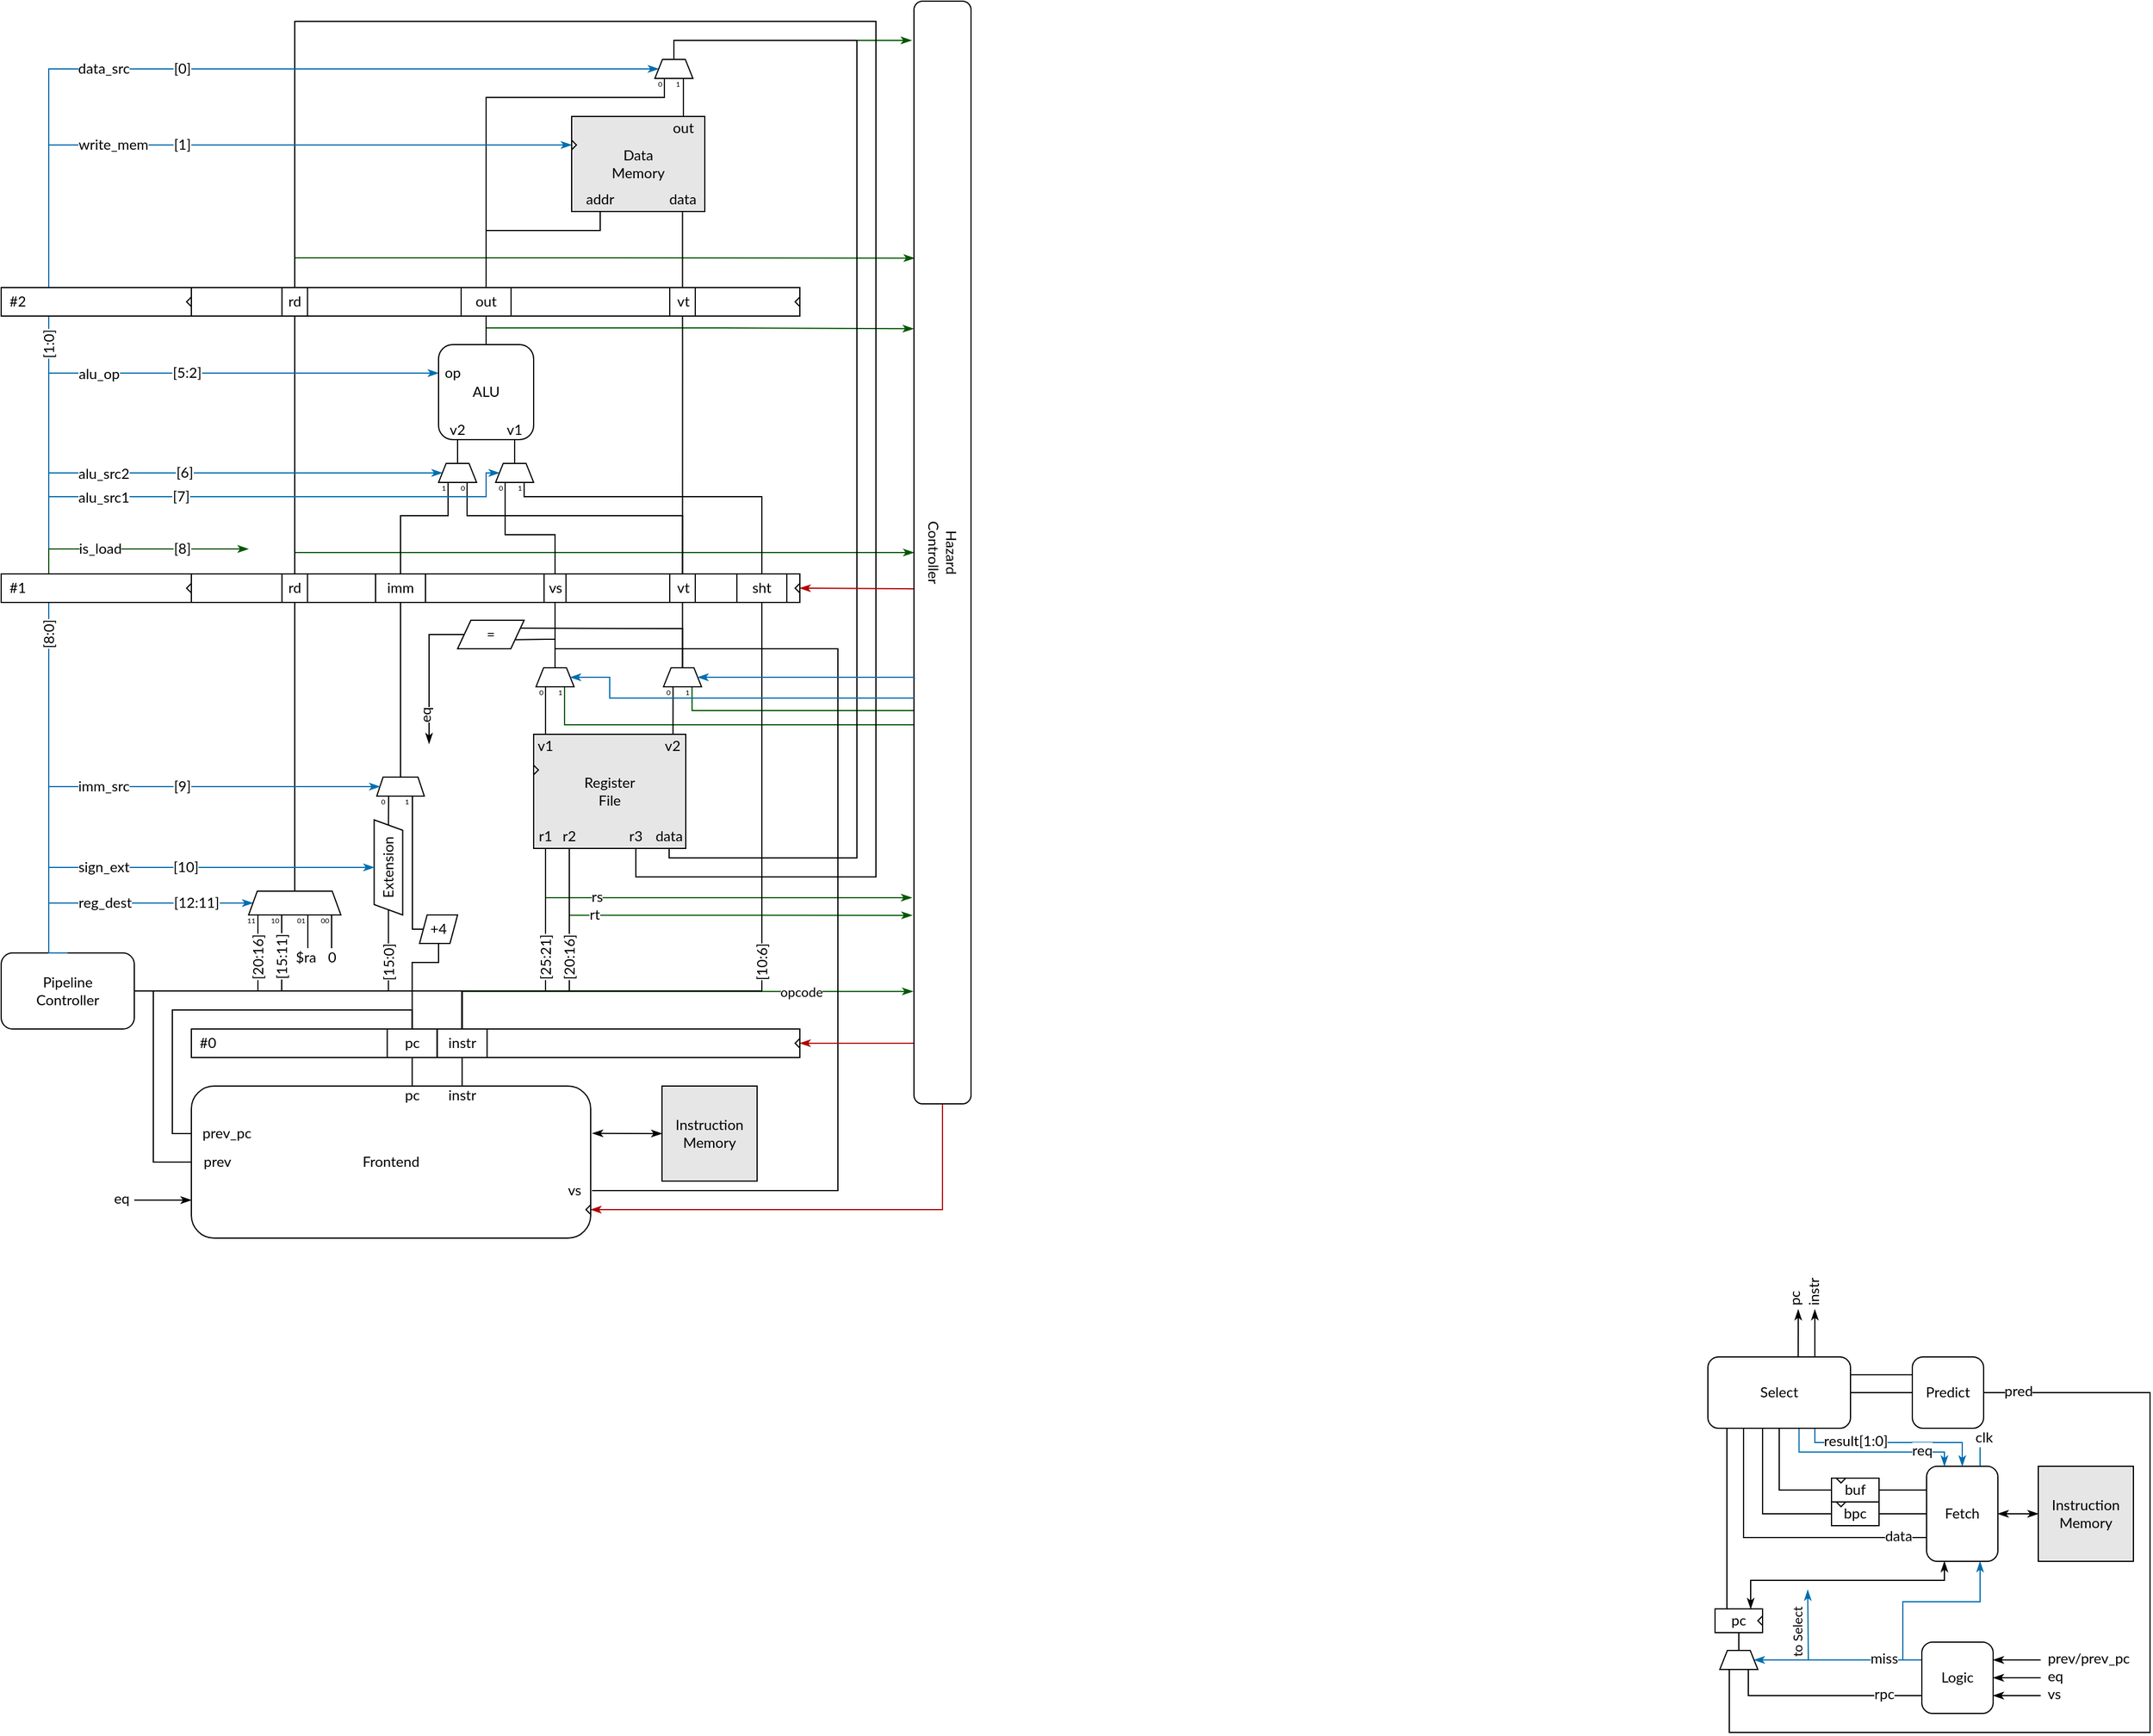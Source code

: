 <mxfile version="12.9.13" type="device"><diagram id="nNQ8fIAhgPaaVYOibQcC" name="Page-1"><mxGraphModel dx="1102" dy="1648" grid="1" gridSize="4" guides="1" tooltips="1" connect="1" arrows="1" fold="1" page="0" pageScale="1" pageWidth="850" pageHeight="1100" math="0" shadow="0"><root><mxCell id="0"/><mxCell id="1" parent="0"/><mxCell id="-ecEuZcmhtwjaPMIKDfI-1" style="edgeStyle=orthogonalEdgeStyle;rounded=0;orthogonalLoop=1;jettySize=auto;html=1;exitX=0;exitY=0.25;exitDx=0;exitDy=0;startArrow=none;startFill=0;endArrow=classicThin;endFill=1;fillColor=#1ba1e2;strokeColor=#006EAF;" parent="1" source="_J5Lxoqr6noq6xCVmTX4-20" edge="1"><mxGeometry relative="1" as="geometry"><mxPoint x="1568" y="696" as="targetPoint"/></mxGeometry></mxCell><mxCell id="-ecEuZcmhtwjaPMIKDfI-2" value="to Select" style="edgeLabel;html=1;align=center;verticalAlign=middle;resizable=0;points=[];fontFamily=Lato;rotation=-90;" parent="-ecEuZcmhtwjaPMIKDfI-1" vertex="1" connectable="0"><mxGeometry x="0.343" y="-9" relative="1" as="geometry"><mxPoint x="-19" y="-14.71" as="offset"/></mxGeometry></mxCell><mxCell id="yMfYtOUran1jAe8ErY0h-4" style="edgeStyle=orthogonalEdgeStyle;rounded=0;orthogonalLoop=1;jettySize=auto;html=1;exitX=0.5;exitY=0;exitDx=0;exitDy=0;endArrow=classicThin;endFill=1;fontFamily=Lato;entryX=0.898;entryY=1.018;entryDx=0;entryDy=0;entryPerimeter=0;fillColor=#008a00;strokeColor=#005700;" parent="1" source="wQ3-y-_FmIU8y3WaYUeN-24" target="wQ3-y-_FmIU8y3WaYUeN-235" edge="1"><mxGeometry relative="1" as="geometry"><mxPoint x="812" y="192" as="targetPoint"/><Array as="points"><mxPoint x="436" y="192"/></Array></mxGeometry></mxCell><mxCell id="yMfYtOUran1jAe8ErY0h-5" value="opcode" style="edgeLabel;html=1;align=center;verticalAlign=middle;resizable=0;points=[];fontFamily=Lato;" parent="yMfYtOUran1jAe8ErY0h-4" vertex="1" connectable="0"><mxGeometry x="0.541" y="1" relative="1" as="geometry"><mxPoint as="offset"/></mxGeometry></mxCell><mxCell id="4QPSGPsl7AZ3nJlK3nlv-20" style="edgeStyle=orthogonalEdgeStyle;rounded=0;orthogonalLoop=1;jettySize=auto;html=1;exitX=0.75;exitY=1;exitDx=0;exitDy=0;entryX=0.656;entryY=0.995;entryDx=0;entryDy=0;entryPerimeter=0;endArrow=none;endFill=0;fillColor=#008a00;strokeColor=#005700;fontFamily=Lato;" parent="1" source="4QPSGPsl7AZ3nJlK3nlv-10" target="wQ3-y-_FmIU8y3WaYUeN-235" edge="1"><mxGeometry relative="1" as="geometry"><Array as="points"><mxPoint x="522" y="-32"/><mxPoint x="816" y="-32"/></Array></mxGeometry></mxCell><mxCell id="4QPSGPsl7AZ3nJlK3nlv-22" style="edgeStyle=orthogonalEdgeStyle;rounded=0;orthogonalLoop=1;jettySize=auto;html=1;exitX=0.75;exitY=1;exitDx=0;exitDy=0;endArrow=none;endFill=0;fillColor=#008a00;strokeColor=#005700;fontFamily=Lato;" parent="1" source="4QPSGPsl7AZ3nJlK3nlv-15" edge="1"><mxGeometry relative="1" as="geometry"><mxPoint x="817" y="-44" as="targetPoint"/><Array as="points"><mxPoint x="629" y="-44"/></Array></mxGeometry></mxCell><mxCell id="_dSkSgjiptbgkK9N8XOx-28" style="edgeStyle=orthogonalEdgeStyle;rounded=0;orthogonalLoop=1;jettySize=auto;html=1;exitX=0.5;exitY=0;exitDx=0;exitDy=0;entryX=0.5;entryY=1;entryDx=0;entryDy=0;startArrow=none;startFill=0;endArrow=classicThin;endFill=1;fontFamily=Lato;fillColor=#008a00;strokeColor=#005700;" parent="1" source="wQ3-y-_FmIU8y3WaYUeN-65" target="wQ3-y-_FmIU8y3WaYUeN-235" edge="1"><mxGeometry relative="1" as="geometry"><Array as="points"><mxPoint x="295" y="-177"/></Array></mxGeometry></mxCell><mxCell id="_dSkSgjiptbgkK9N8XOx-4" style="edgeStyle=orthogonalEdgeStyle;rounded=0;orthogonalLoop=1;jettySize=auto;html=1;exitX=0.5;exitY=0;exitDx=0;exitDy=0;endArrow=classicThin;endFill=1;fontFamily=Lato;fillColor=#008a00;strokeColor=#005700;entryX=0.813;entryY=1.036;entryDx=0;entryDy=0;entryPerimeter=0;" parent="1" source="wQ3-y-_FmIU8y3WaYUeN-24" target="wQ3-y-_FmIU8y3WaYUeN-235" edge="1"><mxGeometry relative="1" as="geometry"><mxPoint x="815" y="113" as="targetPoint"/><Array as="points"><mxPoint x="436" y="192"/><mxPoint x="506" y="192"/><mxPoint x="506" y="114"/></Array></mxGeometry></mxCell><mxCell id="_dSkSgjiptbgkK9N8XOx-6" value="rs" style="text;html=1;align=center;verticalAlign=middle;resizable=0;points=[];fontFamily=Lato;labelBackgroundColor=#ffffff;" parent="_dSkSgjiptbgkK9N8XOx-4" vertex="1" connectable="0"><mxGeometry x="-0.144" relative="1" as="geometry"><mxPoint x="14.02" y="-0.61" as="offset"/></mxGeometry></mxCell><mxCell id="_dSkSgjiptbgkK9N8XOx-5" style="edgeStyle=orthogonalEdgeStyle;rounded=0;orthogonalLoop=1;jettySize=auto;html=1;exitX=0.5;exitY=0;exitDx=0;exitDy=0;entryX=0.829;entryY=1.03;entryDx=0;entryDy=0;entryPerimeter=0;endArrow=classicThin;endFill=1;fontFamily=Lato;fillColor=#008a00;strokeColor=#005700;" parent="1" source="wQ3-y-_FmIU8y3WaYUeN-24" target="wQ3-y-_FmIU8y3WaYUeN-235" edge="1"><mxGeometry relative="1" as="geometry"><Array as="points"><mxPoint x="436" y="192"/><mxPoint x="526" y="192"/><mxPoint x="526" y="128"/></Array></mxGeometry></mxCell><mxCell id="_dSkSgjiptbgkK9N8XOx-7" value="rt" style="text;html=1;align=center;verticalAlign=middle;resizable=0;points=[];fontFamily=Lato;labelBackgroundColor=#ffffff;" parent="_dSkSgjiptbgkK9N8XOx-5" vertex="1" connectable="0"><mxGeometry x="-0.173" y="1" relative="1" as="geometry"><mxPoint x="11.09" y="0.21" as="offset"/></mxGeometry></mxCell><mxCell id="LsZ05iQxtlwLubjqkMiH-17" style="edgeStyle=orthogonalEdgeStyle;rounded=0;orthogonalLoop=1;jettySize=auto;html=1;exitX=0.5;exitY=0;exitDx=0;exitDy=0;endArrow=classicThin;endFill=1;fontFamily=Lato;fillColor=#008a00;strokeColor=#005700;entryX=0.233;entryY=0.991;entryDx=0;entryDy=0;entryPerimeter=0;" parent="1" source="wQ3-y-_FmIU8y3WaYUeN-89" target="wQ3-y-_FmIU8y3WaYUeN-235" edge="1"><mxGeometry relative="1" as="geometry"><Array as="points"><mxPoint x="295" y="-425"/><mxPoint x="561" y="-425"/></Array><mxPoint x="808" y="-425" as="targetPoint"/></mxGeometry></mxCell><mxCell id="_J5Lxoqr6noq6xCVmTX4-79" style="edgeStyle=orthogonalEdgeStyle;rounded=0;orthogonalLoop=1;jettySize=auto;html=1;exitX=0.25;exitY=0;exitDx=0;exitDy=0;startArrow=none;startFill=0;endArrow=none;endFill=0;fontFamily=Lato;entryX=0.199;entryY=0.992;entryDx=0;entryDy=0;entryPerimeter=0;" parent="1" source="_J5Lxoqr6noq6xCVmTX4-2" target="_J5Lxoqr6noq6xCVmTX4-7" edge="1"><mxGeometry relative="1" as="geometry"><mxPoint x="1556.039" y="668" as="targetPoint"/><Array as="points"><mxPoint x="1500" y="712"/><mxPoint x="1500" y="560"/></Array></mxGeometry></mxCell><mxCell id="_J5Lxoqr6noq6xCVmTX4-105" style="edgeStyle=orthogonalEdgeStyle;rounded=0;orthogonalLoop=1;jettySize=auto;html=1;exitX=0;exitY=0.5;exitDx=0;exitDy=0;entryX=1;entryY=0.5;entryDx=0;entryDy=0;startArrow=none;startFill=0;endArrow=none;endFill=0;strokeColor=#006EAF;fontFamily=Lato;fillColor=#1ba1e2;" parent="1" source="_J5Lxoqr6noq6xCVmTX4-43" target="_J5Lxoqr6noq6xCVmTX4-39" edge="1"><mxGeometry relative="1" as="geometry"/></mxCell><mxCell id="4QPSGPsl7AZ3nJlK3nlv-18" style="edgeStyle=orthogonalEdgeStyle;rounded=0;orthogonalLoop=1;jettySize=auto;html=1;exitX=0.5;exitY=0;exitDx=0;exitDy=0;endArrow=classicThin;endFill=1;fillColor=#008a00;strokeColor=#005700;fontFamily=Lato;" parent="1" source="wQ3-y-_FmIU8y3WaYUeN-174" edge="1"><mxGeometry relative="1" as="geometry"><Array as="points"><mxPoint x="614" y="-608"/><mxPoint x="622" y="-608"/></Array><mxPoint x="814" y="-608" as="targetPoint"/></mxGeometry></mxCell><mxCell id="4QPSGPsl7AZ3nJlK3nlv-3" style="edgeStyle=orthogonalEdgeStyle;rounded=0;orthogonalLoop=1;jettySize=auto;html=1;exitX=0.5;exitY=0;exitDx=0;exitDy=0;endArrow=classicThin;endFill=1;fillColor=#008a00;strokeColor=#005700;fontFamily=Lato;entryX=0.297;entryY=1.007;entryDx=0;entryDy=0;entryPerimeter=0;" parent="1" source="wQ3-y-_FmIU8y3WaYUeN-71" target="wQ3-y-_FmIU8y3WaYUeN-235" edge="1"><mxGeometry relative="1" as="geometry"><Array as="points"><mxPoint x="456" y="-366"/><mxPoint x="656" y="-366"/></Array><mxPoint x="815" y="-366" as="targetPoint"/></mxGeometry></mxCell><mxCell id="wQ3-y-_FmIU8y3WaYUeN-48" style="edgeStyle=orthogonalEdgeStyle;rounded=0;orthogonalLoop=1;jettySize=auto;html=1;exitX=0.5;exitY=0;exitDx=0;exitDy=0;entryX=0.5;entryY=1;entryDx=0;entryDy=0;endArrow=none;endFill=0;fontFamily=Lato;" parent="1" source="wQ3-y-_FmIU8y3WaYUeN-24" target="wQ3-y-_FmIU8y3WaYUeN-30" edge="1"><mxGeometry relative="1" as="geometry"><Array as="points"><mxPoint x="436" y="192"/><mxPoint x="506" y="192"/></Array></mxGeometry></mxCell><mxCell id="wQ3-y-_FmIU8y3WaYUeN-49" value="[25:21]" style="text;html=1;align=center;verticalAlign=middle;resizable=0;points=[];labelBackgroundColor=#ffffff;fontFamily=Lato;rotation=270;" parent="wQ3-y-_FmIU8y3WaYUeN-48" vertex="1" connectable="0"><mxGeometry x="0.246" y="-1" relative="1" as="geometry"><mxPoint x="-1" y="8.16" as="offset"/></mxGeometry></mxCell><mxCell id="wQ3-y-_FmIU8y3WaYUeN-144" style="edgeStyle=orthogonalEdgeStyle;rounded=0;orthogonalLoop=1;jettySize=auto;html=1;exitX=0.5;exitY=0;exitDx=0;exitDy=0;entryX=0.25;entryY=1;entryDx=0;entryDy=0;startArrow=none;startFill=0;endArrow=none;endFill=0;fontFamily=Lato;fontColor=#000000;fillColor=#1ba1e2;strokeColor=#006EAF;" parent="1" source="wQ3-y-_FmIU8y3WaYUeN-50" target="wQ3-y-_FmIU8y3WaYUeN-129" edge="1"><mxGeometry relative="1" as="geometry"><Array as="points"><mxPoint x="88" y="160"/></Array></mxGeometry></mxCell><mxCell id="_dSkSgjiptbgkK9N8XOx-30" value="[8:0]" style="text;html=1;align=center;verticalAlign=middle;resizable=0;points=[];fontFamily=Lato;labelBackgroundColor=#ffffff;rotation=-90;" parent="wQ3-y-_FmIU8y3WaYUeN-144" vertex="1" connectable="0"><mxGeometry x="0.907" relative="1" as="geometry"><mxPoint y="12.5" as="offset"/></mxGeometry></mxCell><mxCell id="wQ3-y-_FmIU8y3WaYUeN-51" style="edgeStyle=orthogonalEdgeStyle;rounded=0;orthogonalLoop=1;jettySize=auto;html=1;exitX=0.5;exitY=0;exitDx=0;exitDy=0;entryX=1;entryY=0.5;entryDx=0;entryDy=0;endArrow=none;endFill=0;fontFamily=Lato;" parent="1" source="wQ3-y-_FmIU8y3WaYUeN-24" target="wQ3-y-_FmIU8y3WaYUeN-50" edge="1"><mxGeometry relative="1" as="geometry"/></mxCell><mxCell id="wQ3-y-_FmIU8y3WaYUeN-64" style="edgeStyle=orthogonalEdgeStyle;rounded=0;orthogonalLoop=1;jettySize=auto;html=1;exitX=0.5;exitY=0;exitDx=0;exitDy=0;entryX=0.5;entryY=1;entryDx=0;entryDy=0;endArrow=none;endFill=0;fontFamily=Lato;" parent="1" source="LsZ05iQxtlwLubjqkMiH-4" target="wQ3-y-_FmIU8y3WaYUeN-57" edge="1"><mxGeometry relative="1" as="geometry"/></mxCell><mxCell id="wQ3-y-_FmIU8y3WaYUeN-53" style="edgeStyle=orthogonalEdgeStyle;rounded=0;orthogonalLoop=1;jettySize=auto;html=1;exitX=0.5;exitY=0;exitDx=0;exitDy=0;entryX=0;entryY=0.5;entryDx=0;entryDy=0;endArrow=none;endFill=0;fontFamily=Lato;" parent="1" source="wQ3-y-_FmIU8y3WaYUeN-24" target="wQ3-y-_FmIU8y3WaYUeN-52" edge="1"><mxGeometry relative="1" as="geometry"><Array as="points"><mxPoint x="463" y="192"/><mxPoint x="376" y="192"/></Array></mxGeometry></mxCell><mxCell id="wQ3-y-_FmIU8y3WaYUeN-54" value="[15:0]" style="text;html=1;align=center;verticalAlign=middle;resizable=0;points=[];labelBackgroundColor=#ffffff;fontFamily=Lato;rotation=-90;" parent="wQ3-y-_FmIU8y3WaYUeN-53" vertex="1" connectable="0"><mxGeometry x="0.164" relative="1" as="geometry"><mxPoint x="-22.12" y="-24" as="offset"/></mxGeometry></mxCell><mxCell id="wQ3-y-_FmIU8y3WaYUeN-61" style="edgeStyle=orthogonalEdgeStyle;rounded=0;orthogonalLoop=1;jettySize=auto;html=1;exitX=0.5;exitY=1;exitDx=0;exitDy=0;entryX=0.5;entryY=0;entryDx=0;entryDy=0;endArrow=none;endFill=0;fontFamily=Lato;" parent="1" source="wQ3-y-_FmIU8y3WaYUeN-59" target="4QPSGPsl7AZ3nJlK3nlv-10" edge="1"><mxGeometry relative="1" as="geometry"/></mxCell><mxCell id="wQ3-y-_FmIU8y3WaYUeN-63" style="edgeStyle=orthogonalEdgeStyle;rounded=0;orthogonalLoop=1;jettySize=auto;html=1;exitX=0.5;exitY=0;exitDx=0;exitDy=0;entryX=0.5;entryY=1;entryDx=0;entryDy=0;endArrow=none;endFill=0;fontFamily=Lato;" parent="1" source="4QPSGPsl7AZ3nJlK3nlv-15" target="wQ3-y-_FmIU8y3WaYUeN-60" edge="1"><mxGeometry relative="1" as="geometry"/></mxCell><mxCell id="wQ3-y-_FmIU8y3WaYUeN-72" style="edgeStyle=orthogonalEdgeStyle;rounded=0;orthogonalLoop=1;jettySize=auto;html=1;exitX=0.5;exitY=0;exitDx=0;exitDy=0;entryX=0.5;entryY=1;entryDx=0;entryDy=0;endArrow=none;endFill=0;fontFamily=Lato;" parent="1" source="wQ3-y-_FmIU8y3WaYUeN-24" target="wQ3-y-_FmIU8y3WaYUeN-31" edge="1"><mxGeometry relative="1" as="geometry"><Array as="points"><mxPoint x="436" y="192"/><mxPoint x="526" y="192"/></Array></mxGeometry></mxCell><mxCell id="wQ3-y-_FmIU8y3WaYUeN-73" value="[20:16]" style="text;html=1;align=center;verticalAlign=middle;resizable=0;points=[];labelBackgroundColor=#ffffff;fontFamily=Lato;rotation=-90;" parent="wQ3-y-_FmIU8y3WaYUeN-72" vertex="1" connectable="0"><mxGeometry x="0.168" y="-2" relative="1" as="geometry"><mxPoint x="-2" y="-8.81" as="offset"/></mxGeometry></mxCell><mxCell id="wQ3-y-_FmIU8y3WaYUeN-80" style="edgeStyle=orthogonalEdgeStyle;rounded=0;orthogonalLoop=1;jettySize=auto;html=1;exitX=0.5;exitY=0;exitDx=0;exitDy=0;entryX=0.5;entryY=1;entryDx=0;entryDy=0;endArrow=none;endFill=0;fontFamily=Lato;" parent="1" source="wQ3-y-_FmIU8y3WaYUeN-168" target="wQ3-y-_FmIU8y3WaYUeN-75" edge="1"><mxGeometry relative="1" as="geometry"/></mxCell><mxCell id="wQ3-y-_FmIU8y3WaYUeN-91" style="edgeStyle=orthogonalEdgeStyle;rounded=0;orthogonalLoop=1;jettySize=auto;html=1;exitX=0.5;exitY=1;exitDx=0;exitDy=0;entryX=0.5;entryY=0;entryDx=0;entryDy=0;startArrow=none;startFill=0;endArrow=none;endFill=0;fontFamily=Lato;fontColor=#000000;" parent="1" source="wQ3-y-_FmIU8y3WaYUeN-85" target="wQ3-y-_FmIU8y3WaYUeN-71" edge="1"><mxGeometry relative="1" as="geometry"/></mxCell><mxCell id="wQ3-y-_FmIU8y3WaYUeN-90" style="edgeStyle=orthogonalEdgeStyle;rounded=0;orthogonalLoop=1;jettySize=auto;html=1;exitX=0.5;exitY=0;exitDx=0;exitDy=0;entryX=0.5;entryY=1;entryDx=0;entryDy=0;startArrow=none;startFill=0;endArrow=none;endFill=0;fontFamily=Lato;fontColor=#000000;" parent="1" source="wQ3-y-_FmIU8y3WaYUeN-65" target="wQ3-y-_FmIU8y3WaYUeN-89" edge="1"><mxGeometry relative="1" as="geometry"/></mxCell><mxCell id="wQ3-y-_FmIU8y3WaYUeN-112" style="edgeStyle=orthogonalEdgeStyle;rounded=0;orthogonalLoop=1;jettySize=auto;html=1;exitX=0.5;exitY=0;exitDx=0;exitDy=0;entryX=0.5;entryY=1;entryDx=0;entryDy=0;startArrow=none;startFill=0;endArrow=none;endFill=0;fontFamily=Lato;fontColor=#000000;" parent="1" source="wQ3-y-_FmIU8y3WaYUeN-85" target="wQ3-y-_FmIU8y3WaYUeN-100" edge="1"><mxGeometry relative="1" as="geometry"><Array as="points"><mxPoint x="456" y="-448"/><mxPoint x="552" y="-448"/><mxPoint x="552" y="-464"/></Array></mxGeometry></mxCell><mxCell id="wQ3-y-_FmIU8y3WaYUeN-145" style="edgeStyle=orthogonalEdgeStyle;rounded=0;orthogonalLoop=1;jettySize=auto;html=1;exitX=0.25;exitY=0;exitDx=0;exitDy=0;entryX=0.25;entryY=1;entryDx=0;entryDy=0;startArrow=none;startFill=0;endArrow=none;endFill=0;fontFamily=Lato;fontColor=#000000;fillColor=#1ba1e2;strokeColor=#006EAF;" parent="1" source="wQ3-y-_FmIU8y3WaYUeN-129" target="wQ3-y-_FmIU8y3WaYUeN-136" edge="1"><mxGeometry relative="1" as="geometry"/></mxCell><mxCell id="_dSkSgjiptbgkK9N8XOx-31" value="[1:0]" style="text;html=1;align=center;verticalAlign=middle;resizable=0;points=[];fontFamily=Lato;labelBackgroundColor=#ffffff;rotation=-90;" parent="wQ3-y-_FmIU8y3WaYUeN-145" vertex="1" connectable="0"><mxGeometry x="0.856" relative="1" as="geometry"><mxPoint y="8.33" as="offset"/></mxGeometry></mxCell><mxCell id="wQ3-y-_FmIU8y3WaYUeN-154" style="edgeStyle=orthogonalEdgeStyle;rounded=0;orthogonalLoop=1;jettySize=auto;html=1;exitX=0.5;exitY=0;exitDx=0;exitDy=0;entryX=0.5;entryY=1;entryDx=0;entryDy=0;startArrow=none;startFill=0;endArrow=none;endFill=0;fontFamily=Lato;fontColor=#000000;" parent="1" source="wQ3-y-_FmIU8y3WaYUeN-60" target="wQ3-y-_FmIU8y3WaYUeN-153" edge="1"><mxGeometry relative="1" as="geometry"><mxPoint x="526" y="-192" as="sourcePoint"/><Array as="points"><mxPoint x="621" y="-336"/><mxPoint x="621" y="-336"/></Array></mxGeometry></mxCell><mxCell id="wQ3-y-_FmIU8y3WaYUeN-170" style="edgeStyle=orthogonalEdgeStyle;rounded=0;orthogonalLoop=1;jettySize=auto;html=1;exitX=0.5;exitY=0;exitDx=0;exitDy=0;entryX=0.75;entryY=1;entryDx=0;entryDy=0;startArrow=none;startFill=0;endArrow=none;endFill=0;fontFamily=Lato;fontColor=#000000;" parent="1" source="wQ3-y-_FmIU8y3WaYUeN-60" target="wQ3-y-_FmIU8y3WaYUeN-168" edge="1"><mxGeometry relative="1" as="geometry"><Array as="points"><mxPoint x="621" y="-208"/><mxPoint x="440" y="-208"/></Array><mxPoint x="526" y="-192" as="sourcePoint"/></mxGeometry></mxCell><mxCell id="wQ3-y-_FmIU8y3WaYUeN-159" style="edgeStyle=orthogonalEdgeStyle;rounded=0;orthogonalLoop=1;jettySize=auto;html=1;exitX=0.5;exitY=0;exitDx=0;exitDy=0;entryX=0.25;entryY=1;entryDx=0;entryDy=0;startArrow=none;startFill=0;endArrow=none;endFill=0;fontFamily=Lato;fontColor=#000000;" parent="1" source="wQ3-y-_FmIU8y3WaYUeN-24" target="wQ3-y-_FmIU8y3WaYUeN-157" edge="1"><mxGeometry relative="1" as="geometry"><Array as="points"><mxPoint x="436" y="192"/><mxPoint x="264" y="192"/><mxPoint x="264" y="128"/></Array></mxGeometry></mxCell><mxCell id="wQ3-y-_FmIU8y3WaYUeN-161" value="[20:16]" style="text;html=1;align=center;verticalAlign=middle;resizable=0;points=[];labelBackgroundColor=#ffffff;fontFamily=Lato;fontColor=#000000;rotation=-90;" parent="wQ3-y-_FmIU8y3WaYUeN-159" vertex="1" connectable="0"><mxGeometry x="0.591" y="-1" relative="1" as="geometry"><mxPoint x="-1" y="-9.47" as="offset"/></mxGeometry></mxCell><mxCell id="wQ3-y-_FmIU8y3WaYUeN-160" style="edgeStyle=orthogonalEdgeStyle;rounded=0;orthogonalLoop=1;jettySize=auto;html=1;exitX=0.5;exitY=0;exitDx=0;exitDy=0;entryX=0.5;entryY=1;entryDx=0;entryDy=0;startArrow=none;startFill=0;endArrow=none;endFill=0;fontFamily=Lato;fontColor=#000000;" parent="1" source="wQ3-y-_FmIU8y3WaYUeN-24" target="wQ3-y-_FmIU8y3WaYUeN-157" edge="1"><mxGeometry relative="1" as="geometry"><Array as="points"><mxPoint x="436" y="192"/><mxPoint x="284" y="192"/><mxPoint x="284" y="128"/></Array></mxGeometry></mxCell><mxCell id="wQ3-y-_FmIU8y3WaYUeN-165" value="[15:11]" style="text;html=1;align=center;verticalAlign=middle;resizable=0;points=[];labelBackgroundColor=#ffffff;fontFamily=Lato;fontColor=#000000;rotation=-90;" parent="wQ3-y-_FmIU8y3WaYUeN-160" vertex="1" connectable="0"><mxGeometry x="0.814" y="2" relative="1" as="geometry"><mxPoint x="2.25" y="22.86" as="offset"/></mxGeometry></mxCell><mxCell id="wQ3-y-_FmIU8y3WaYUeN-169" style="edgeStyle=orthogonalEdgeStyle;rounded=0;orthogonalLoop=1;jettySize=auto;html=1;exitX=0.5;exitY=0;exitDx=0;exitDy=0;entryX=0.25;entryY=1;entryDx=0;entryDy=0;endArrow=none;endFill=0;fontFamily=Lato;" parent="1" source="wQ3-y-_FmIU8y3WaYUeN-57" target="wQ3-y-_FmIU8y3WaYUeN-168" edge="1"><mxGeometry relative="1" as="geometry"><mxPoint x="420" y="-128" as="sourcePoint"/><mxPoint x="432" y="-240" as="targetPoint"/><Array as="points"><mxPoint x="384" y="-208"/><mxPoint x="424" y="-208"/></Array></mxGeometry></mxCell><mxCell id="wQ3-y-_FmIU8y3WaYUeN-177" style="edgeStyle=orthogonalEdgeStyle;rounded=0;orthogonalLoop=1;jettySize=auto;html=1;exitX=0.75;exitY=1;exitDx=0;exitDy=0;entryX=0.5;entryY=0;entryDx=0;entryDy=0;startArrow=none;startFill=0;endArrow=none;endFill=0;fontFamily=Lato;fontColor=#000000;" parent="1" source="wQ3-y-_FmIU8y3WaYUeN-174" target="wQ3-y-_FmIU8y3WaYUeN-101" edge="1"><mxGeometry relative="1" as="geometry"><Array as="points"><mxPoint x="622" y="-544"/></Array></mxGeometry></mxCell><mxCell id="wQ3-y-_FmIU8y3WaYUeN-176" style="edgeStyle=orthogonalEdgeStyle;rounded=0;orthogonalLoop=1;jettySize=auto;html=1;exitX=0.5;exitY=0;exitDx=0;exitDy=0;entryX=0.25;entryY=1;entryDx=0;entryDy=0;startArrow=none;startFill=0;endArrow=none;endFill=0;fontFamily=Lato;fontColor=#000000;" parent="1" source="wQ3-y-_FmIU8y3WaYUeN-85" target="wQ3-y-_FmIU8y3WaYUeN-174" edge="1"><mxGeometry relative="1" as="geometry"><Array as="points"><mxPoint x="456" y="-560"/><mxPoint x="606" y="-560"/></Array></mxGeometry></mxCell><mxCell id="wQ3-y-_FmIU8y3WaYUeN-192" style="edgeStyle=orthogonalEdgeStyle;rounded=0;orthogonalLoop=1;jettySize=auto;html=1;exitX=0.5;exitY=0;exitDx=0;exitDy=0;entryX=0.75;entryY=1;entryDx=0;entryDy=0;startArrow=none;startFill=0;endArrow=none;endFill=0;fontFamily=Lato;fontColor=#000000;" parent="1" source="wQ3-y-_FmIU8y3WaYUeN-183" target="wQ3-y-_FmIU8y3WaYUeN-186" edge="1"><mxGeometry relative="1" as="geometry"><Array as="points"><mxPoint x="688" y="-224"/><mxPoint x="488" y="-224"/></Array></mxGeometry></mxCell><mxCell id="wQ3-y-_FmIU8y3WaYUeN-184" style="edgeStyle=orthogonalEdgeStyle;rounded=0;orthogonalLoop=1;jettySize=auto;html=1;exitX=0.5;exitY=0;exitDx=0;exitDy=0;entryX=0.5;entryY=1;entryDx=0;entryDy=0;startArrow=none;startFill=0;endArrow=none;endFill=0;fontFamily=Lato;fontColor=#000000;" parent="1" source="wQ3-y-_FmIU8y3WaYUeN-24" target="wQ3-y-_FmIU8y3WaYUeN-183" edge="1"><mxGeometry relative="1" as="geometry"><Array as="points"><mxPoint x="436" y="192"/><mxPoint x="688" y="192"/></Array></mxGeometry></mxCell><mxCell id="wQ3-y-_FmIU8y3WaYUeN-185" value="[10:6]" style="text;html=1;align=center;verticalAlign=middle;resizable=0;points=[];labelBackgroundColor=#ffffff;fontFamily=Lato;fontColor=#000000;rotation=-90;" parent="wQ3-y-_FmIU8y3WaYUeN-184" vertex="1" connectable="0"><mxGeometry x="-0.143" relative="1" as="geometry"><mxPoint x="22.12" y="-24" as="offset"/></mxGeometry></mxCell><mxCell id="wQ3-y-_FmIU8y3WaYUeN-190" style="edgeStyle=orthogonalEdgeStyle;rounded=0;orthogonalLoop=1;jettySize=auto;html=1;exitX=0.5;exitY=1;exitDx=0;exitDy=0;entryX=0.5;entryY=0;entryDx=0;entryDy=0;startArrow=none;startFill=0;endArrow=none;endFill=0;fontFamily=Lato;fontColor=#000000;" parent="1" source="wQ3-y-_FmIU8y3WaYUeN-74" target="wQ3-y-_FmIU8y3WaYUeN-186" edge="1"><mxGeometry relative="1" as="geometry"/></mxCell><mxCell id="wQ3-y-_FmIU8y3WaYUeN-222" style="edgeStyle=orthogonalEdgeStyle;rounded=0;orthogonalLoop=1;jettySize=auto;html=1;exitX=0;exitY=0.5;exitDx=0;exitDy=0;entryX=0.75;entryY=1;entryDx=0;entryDy=0;startArrow=none;startFill=0;endArrow=none;endFill=0;fontFamily=Lato;fontColor=#000000;" parent="1" source="yMfYtOUran1jAe8ErY0h-6" target="LsZ05iQxtlwLubjqkMiH-4" edge="1"><mxGeometry relative="1" as="geometry"><Array as="points"><mxPoint x="394" y="140"/></Array><mxPoint x="590" y="96" as="targetPoint"/></mxGeometry></mxCell><mxCell id="wQ3-y-_FmIU8y3WaYUeN-217" style="edgeStyle=orthogonalEdgeStyle;rounded=0;orthogonalLoop=1;jettySize=auto;html=1;exitX=0.5;exitY=0;exitDx=0;exitDy=0;startArrow=none;startFill=0;endArrow=none;endFill=0;fontFamily=Lato;fontColor=#000000;entryX=1;entryY=0.5;entryDx=0;entryDy=0;" parent="1" source="4QPSGPsl7AZ3nJlK3nlv-10" target="YLNwSG8ZL2rXUNkmD5dG-11" edge="1"><mxGeometry relative="1" as="geometry"><Array as="points"><mxPoint x="514" y="-96"/><mxPoint x="752" y="-96"/><mxPoint x="752" y="360"/></Array><mxPoint x="752" y="48" as="targetPoint"/></mxGeometry></mxCell><mxCell id="wQ3-y-_FmIU8y3WaYUeN-219" style="edgeStyle=orthogonalEdgeStyle;rounded=0;orthogonalLoop=1;jettySize=auto;html=1;exitX=0.5;exitY=0;exitDx=0;exitDy=0;entryX=0.5;entryY=1;entryDx=0;entryDy=0;startArrow=none;startFill=0;endArrow=none;endFill=0;fontFamily=Lato;fontColor=#000000;" parent="1" source="wQ3-y-_FmIU8y3WaYUeN-174" target="wQ3-y-_FmIU8y3WaYUeN-33" edge="1"><mxGeometry relative="1" as="geometry"><mxPoint x="614" y="-656.0" as="sourcePoint"/><mxPoint x="606" y="96" as="targetPoint"/><Array as="points"><mxPoint x="614" y="-608"/><mxPoint x="768" y="-608"/><mxPoint x="768" y="80"/><mxPoint x="610" y="80"/></Array></mxGeometry></mxCell><mxCell id="wQ3-y-_FmIU8y3WaYUeN-229" style="edgeStyle=orthogonalEdgeStyle;rounded=0;orthogonalLoop=1;jettySize=auto;html=1;exitX=0.5;exitY=0;exitDx=0;exitDy=0;startArrow=none;startFill=0;endArrow=none;endFill=0;fontFamily=Lato;fontColor=#000000;entryX=1;entryY=0.25;entryDx=0;entryDy=0;" parent="1" source="4QPSGPsl7AZ3nJlK3nlv-15" target="wQ3-y-_FmIU8y3WaYUeN-227" edge="1"><mxGeometry relative="1" as="geometry"><mxPoint x="412" y="-56" as="targetPoint"/><Array as="points"><mxPoint x="613" y="-113"/><mxPoint x="526" y="-113"/></Array></mxGeometry></mxCell><mxCell id="wQ3-y-_FmIU8y3WaYUeN-244" style="edgeStyle=orthogonalEdgeStyle;rounded=0;orthogonalLoop=1;jettySize=auto;html=1;exitX=0.25;exitY=1;exitDx=0;exitDy=0;entryX=0.5;entryY=0;entryDx=0;entryDy=0;startArrow=none;startFill=0;endArrow=none;endFill=0;fontFamily=Lato;fontColor=#000000;" parent="1" source="wQ3-y-_FmIU8y3WaYUeN-186" target="wQ3-y-_FmIU8y3WaYUeN-59" edge="1"><mxGeometry relative="1" as="geometry"><mxPoint x="472" y="-240" as="sourcePoint"/><mxPoint x="472" y="-192" as="targetPoint"/><Array as="points"><mxPoint x="472" y="-192"/><mxPoint x="514" y="-192"/></Array></mxGeometry></mxCell><mxCell id="wQ3-y-_FmIU8y3WaYUeN-279" style="edgeStyle=orthogonalEdgeStyle;rounded=0;orthogonalLoop=1;jettySize=auto;html=1;exitX=0.5;exitY=0;exitDx=0;exitDy=0;entryX=0.5;entryY=1;entryDx=0;entryDy=0;startArrow=none;startFill=0;endArrow=none;endFill=0;fontFamily=Lato;fontColor=#000000;" parent="1" source="wQ3-y-_FmIU8y3WaYUeN-89" target="wQ3-y-_FmIU8y3WaYUeN-32" edge="1"><mxGeometry relative="1" as="geometry"><mxPoint x="295" y="-656.0" as="sourcePoint"/><mxPoint x="560" y="64" as="targetPoint"/><Array as="points"><mxPoint x="295" y="-624"/><mxPoint x="784" y="-624"/><mxPoint x="784" y="96"/><mxPoint x="582" y="96"/></Array></mxGeometry></mxCell><mxCell id="wQ3-y-_FmIU8y3WaYUeN-171" style="edgeStyle=orthogonalEdgeStyle;rounded=0;orthogonalLoop=1;jettySize=auto;html=1;exitX=0.25;exitY=0;exitDx=0;exitDy=0;entryX=0;entryY=0.5;entryDx=0;entryDy=0;startArrow=none;startFill=0;endArrow=classicThin;endFill=1;fontFamily=Lato;fontColor=#000000;fillColor=#1ba1e2;strokeColor=#006EAF;" parent="1" source="wQ3-y-_FmIU8y3WaYUeN-129" target="wQ3-y-_FmIU8y3WaYUeN-168" edge="1"><mxGeometry relative="1" as="geometry"><Array as="points"><mxPoint x="88" y="-244"/></Array></mxGeometry></mxCell><mxCell id="wQ3-y-_FmIU8y3WaYUeN-172" value="alu_src2" style="text;html=1;align=center;verticalAlign=middle;resizable=0;points=[];labelBackgroundColor=#ffffff;fontFamily=Lato;fontColor=#000000;" parent="wQ3-y-_FmIU8y3WaYUeN-171" vertex="1" connectable="0"><mxGeometry x="-0.58" y="-24" relative="1" as="geometry"><mxPoint x="43.67" y="-23" as="offset"/></mxGeometry></mxCell><mxCell id="LsZ05iQxtlwLubjqkMiH-28" value="[6]" style="text;html=1;align=center;verticalAlign=middle;resizable=0;points=[];fontFamily=Lato;labelBackgroundColor=#ffffff;" parent="wQ3-y-_FmIU8y3WaYUeN-171" vertex="1" connectable="0"><mxGeometry x="-0.029" y="-2" relative="1" as="geometry"><mxPoint x="-3.06" y="-2.02" as="offset"/></mxGeometry></mxCell><mxCell id="wQ3-y-_FmIU8y3WaYUeN-188" style="edgeStyle=orthogonalEdgeStyle;rounded=0;orthogonalLoop=1;jettySize=auto;html=1;exitX=0.25;exitY=0;exitDx=0;exitDy=0;entryX=0;entryY=0.5;entryDx=0;entryDy=0;startArrow=none;startFill=0;endArrow=classicThin;endFill=1;fontFamily=Lato;fontColor=#000000;fillColor=#1ba1e2;strokeColor=#006EAF;" parent="1" source="wQ3-y-_FmIU8y3WaYUeN-129" target="wQ3-y-_FmIU8y3WaYUeN-186" edge="1"><mxGeometry relative="1" as="geometry"><Array as="points"><mxPoint x="88" y="-224"/><mxPoint x="456" y="-224"/><mxPoint x="456" y="-244"/></Array></mxGeometry></mxCell><mxCell id="wQ3-y-_FmIU8y3WaYUeN-193" value="alu_src1" style="text;html=1;align=center;verticalAlign=middle;resizable=0;points=[];labelBackgroundColor=#ffffff;fontFamily=Lato;fontColor=#000000;" parent="wQ3-y-_FmIU8y3WaYUeN-188" vertex="1" connectable="0"><mxGeometry x="-0.729" y="-32" relative="1" as="geometry"><mxPoint x="14" y="-1.39" as="offset"/></mxGeometry></mxCell><mxCell id="LsZ05iQxtlwLubjqkMiH-29" value="[7]" style="text;html=1;align=center;verticalAlign=middle;resizable=0;points=[];fontFamily=Lato;labelBackgroundColor=#ffffff;" parent="wQ3-y-_FmIU8y3WaYUeN-188" vertex="1" connectable="0"><mxGeometry x="-0.214" y="2" relative="1" as="geometry"><mxPoint x="-6.89" y="1.97" as="offset"/></mxGeometry></mxCell><mxCell id="wQ3-y-_FmIU8y3WaYUeN-149" style="edgeStyle=orthogonalEdgeStyle;rounded=0;orthogonalLoop=1;jettySize=auto;html=1;exitX=0.25;exitY=0;exitDx=0;exitDy=0;entryX=0;entryY=0.5;entryDx=0;entryDy=0;startArrow=none;startFill=0;endArrow=classicThin;endFill=1;fontFamily=Lato;fontColor=#000000;fillColor=#1ba1e2;strokeColor=#006EAF;" parent="1" source="wQ3-y-_FmIU8y3WaYUeN-129" target="wQ3-y-_FmIU8y3WaYUeN-76" edge="1"><mxGeometry relative="1" as="geometry"/></mxCell><mxCell id="wQ3-y-_FmIU8y3WaYUeN-150" value="alu_op" style="text;html=1;align=center;verticalAlign=middle;resizable=0;points=[];labelBackgroundColor=#ffffff;fontFamily=Lato;fontColor=#000000;" parent="wQ3-y-_FmIU8y3WaYUeN-149" vertex="1" connectable="0"><mxGeometry x="-0.331" y="-24" relative="1" as="geometry"><mxPoint x="18" y="-2.72" as="offset"/></mxGeometry></mxCell><mxCell id="LsZ05iQxtlwLubjqkMiH-27" value="[5:2]" style="text;html=1;align=center;verticalAlign=middle;resizable=0;points=[];fontFamily=Lato;labelBackgroundColor=#ffffff;" parent="wQ3-y-_FmIU8y3WaYUeN-149" vertex="1" connectable="0"><mxGeometry x="0.141" relative="1" as="geometry"><mxPoint x="1.51" as="offset"/></mxGeometry></mxCell><mxCell id="wQ3-y-_FmIU8y3WaYUeN-151" style="edgeStyle=orthogonalEdgeStyle;rounded=0;orthogonalLoop=1;jettySize=auto;html=1;exitX=0.25;exitY=0;exitDx=0;exitDy=0;entryX=0;entryY=0.5;entryDx=0;entryDy=0;startArrow=none;startFill=0;endArrow=classicThin;endFill=1;fontFamily=Lato;fontColor=#000000;fillColor=#1ba1e2;strokeColor=#006EAF;" parent="1" source="wQ3-y-_FmIU8y3WaYUeN-136" target="wQ3-y-_FmIU8y3WaYUeN-103" edge="1"><mxGeometry relative="1" as="geometry"><mxPoint x="526" y="-536" as="targetPoint"/></mxGeometry></mxCell><mxCell id="wQ3-y-_FmIU8y3WaYUeN-152" value="write_mem" style="text;html=1;align=center;verticalAlign=middle;resizable=0;points=[];labelBackgroundColor=#ffffff;fontFamily=Lato;fontColor=#000000;" parent="wQ3-y-_FmIU8y3WaYUeN-151" vertex="1" connectable="0"><mxGeometry x="-0.528" y="-23" relative="1" as="geometry"><mxPoint x="41.78" y="-23.03" as="offset"/></mxGeometry></mxCell><mxCell id="LsZ05iQxtlwLubjqkMiH-25" value="[1]" style="text;html=1;align=center;verticalAlign=middle;resizable=0;points=[];fontFamily=Lato;labelBackgroundColor=#ffffff;" parent="wQ3-y-_FmIU8y3WaYUeN-151" vertex="1" connectable="0"><mxGeometry x="-0.161" relative="1" as="geometry"><mxPoint x="-2.91" as="offset"/></mxGeometry></mxCell><mxCell id="wQ3-y-_FmIU8y3WaYUeN-179" style="edgeStyle=orthogonalEdgeStyle;rounded=0;orthogonalLoop=1;jettySize=auto;html=1;exitX=0.25;exitY=0;exitDx=0;exitDy=0;entryX=0;entryY=0.5;entryDx=0;entryDy=0;startArrow=none;startFill=0;endArrow=classicThin;endFill=1;fontFamily=Lato;fontColor=#000000;fillColor=#1ba1e2;strokeColor=#006EAF;" parent="1" source="wQ3-y-_FmIU8y3WaYUeN-136" target="wQ3-y-_FmIU8y3WaYUeN-174" edge="1"><mxGeometry relative="1" as="geometry"><Array as="points"><mxPoint x="88" y="-584"/></Array></mxGeometry></mxCell><mxCell id="wQ3-y-_FmIU8y3WaYUeN-180" value="data_src" style="text;html=1;align=center;verticalAlign=middle;resizable=0;points=[];labelBackgroundColor=#ffffff;fontFamily=Lato;fontColor=#000000;" parent="wQ3-y-_FmIU8y3WaYUeN-179" vertex="1" connectable="0"><mxGeometry x="-0.436" y="-33" relative="1" as="geometry"><mxPoint x="33.49" y="-33" as="offset"/></mxGeometry></mxCell><mxCell id="LsZ05iQxtlwLubjqkMiH-24" value="[0]" style="text;html=1;align=center;verticalAlign=middle;resizable=0;points=[];fontFamily=Lato;labelBackgroundColor=#ffffff;" parent="wQ3-y-_FmIU8y3WaYUeN-179" vertex="1" connectable="0"><mxGeometry x="-0.472" y="-117" relative="1" as="geometry"><mxPoint x="111.94" y="-117.03" as="offset"/></mxGeometry></mxCell><mxCell id="wQ3-y-_FmIU8y3WaYUeN-166" style="edgeStyle=orthogonalEdgeStyle;rounded=0;orthogonalLoop=1;jettySize=auto;html=1;exitX=0.5;exitY=0;exitDx=0;exitDy=0;entryX=0;entryY=0.5;entryDx=0;entryDy=0;startArrow=none;startFill=0;endArrow=classicThin;endFill=1;fontFamily=Lato;fontColor=#000000;fillColor=#1ba1e2;strokeColor=#006EAF;" parent="1" source="wQ3-y-_FmIU8y3WaYUeN-50" target="wQ3-y-_FmIU8y3WaYUeN-157" edge="1"><mxGeometry relative="1" as="geometry"><Array as="points"><mxPoint x="88" y="160"/><mxPoint x="88" y="118"/></Array></mxGeometry></mxCell><mxCell id="wQ3-y-_FmIU8y3WaYUeN-167" value="reg_dest" style="text;html=1;align=center;verticalAlign=middle;resizable=0;points=[];labelBackgroundColor=#ffffff;fontFamily=Lato;fontColor=#000000;" parent="wQ3-y-_FmIU8y3WaYUeN-166" vertex="1" connectable="0"><mxGeometry x="-0.319" relative="1" as="geometry"><mxPoint x="26.67" as="offset"/></mxGeometry></mxCell><mxCell id="LsZ05iQxtlwLubjqkMiH-34" value="[12:11]" style="text;html=1;align=center;verticalAlign=middle;resizable=0;points=[];fontFamily=Lato;labelBackgroundColor=#ffffff;" parent="wQ3-y-_FmIU8y3WaYUeN-166" vertex="1" connectable="0"><mxGeometry x="0.668" relative="1" as="geometry"><mxPoint x="-9.67" as="offset"/></mxGeometry></mxCell><mxCell id="_dSkSgjiptbgkK9N8XOx-9" style="edgeStyle=orthogonalEdgeStyle;rounded=0;orthogonalLoop=1;jettySize=auto;html=1;exitX=0.5;exitY=1;exitDx=0;exitDy=0;endArrow=none;endFill=0;fontFamily=Lato;" parent="1" source="wQ3-y-_FmIU8y3WaYUeN-157" edge="1"><mxGeometry relative="1" as="geometry"><mxPoint x="306" y="156" as="targetPoint"/><Array as="points"><mxPoint x="306" y="128"/><mxPoint x="306" y="156"/></Array></mxGeometry></mxCell><mxCell id="_dSkSgjiptbgkK9N8XOx-10" value="$ra" style="text;html=1;align=center;verticalAlign=middle;resizable=0;points=[];fontFamily=Lato;" parent="_dSkSgjiptbgkK9N8XOx-9" vertex="1" connectable="0"><mxGeometry x="0.799" y="1" relative="1" as="geometry"><mxPoint x="-3.25" y="11.78" as="offset"/></mxGeometry></mxCell><mxCell id="_dSkSgjiptbgkK9N8XOx-13" style="edgeStyle=orthogonalEdgeStyle;rounded=0;orthogonalLoop=1;jettySize=auto;html=1;exitX=0.75;exitY=1;exitDx=0;exitDy=0;endArrow=none;endFill=0;fontFamily=Lato;" parent="1" source="wQ3-y-_FmIU8y3WaYUeN-157" edge="1"><mxGeometry relative="1" as="geometry"><mxPoint x="326" y="156" as="targetPoint"/><Array as="points"><mxPoint x="326" y="128"/><mxPoint x="326" y="156"/></Array></mxGeometry></mxCell><mxCell id="_dSkSgjiptbgkK9N8XOx-14" value="0" style="text;html=1;align=center;verticalAlign=middle;resizable=0;points=[];fontFamily=Lato;" parent="_dSkSgjiptbgkK9N8XOx-13" vertex="1" connectable="0"><mxGeometry x="0.866" relative="1" as="geometry"><mxPoint y="10.59" as="offset"/></mxGeometry></mxCell><mxCell id="YLNwSG8ZL2rXUNkmD5dG-7" style="edgeStyle=orthogonalEdgeStyle;rounded=0;orthogonalLoop=1;jettySize=auto;html=1;exitX=0;exitY=0.5;exitDx=0;exitDy=0;startArrow=none;startFill=0;endArrow=classicThin;endFill=1;fontFamily=Lato;" parent="1" source="wQ3-y-_FmIU8y3WaYUeN-227" edge="1"><mxGeometry relative="1" as="geometry"><mxPoint x="408" y="-16" as="targetPoint"/><Array as="points"><mxPoint x="408" y="-108"/></Array></mxGeometry></mxCell><mxCell id="YLNwSG8ZL2rXUNkmD5dG-8" value="eq" style="text;html=1;align=center;verticalAlign=middle;resizable=0;points=[];labelBackgroundColor=#ffffff;rotation=-90;fontFamily=Lato;" parent="YLNwSG8ZL2rXUNkmD5dG-7" vertex="1" connectable="0"><mxGeometry x="0.696" relative="1" as="geometry"><mxPoint x="-3" y="-5.4" as="offset"/></mxGeometry></mxCell><mxCell id="4QPSGPsl7AZ3nJlK3nlv-16" style="edgeStyle=orthogonalEdgeStyle;rounded=0;orthogonalLoop=1;jettySize=auto;html=1;exitX=0.5;exitY=0;exitDx=0;exitDy=0;entryX=0.25;entryY=1;entryDx=0;entryDy=0;endArrow=none;endFill=0;fontFamily=Lato;" parent="1" source="wQ3-y-_FmIU8y3WaYUeN-36" target="4QPSGPsl7AZ3nJlK3nlv-15" edge="1"><mxGeometry relative="1" as="geometry"><Array as="points"><mxPoint x="613" y="-60"/><mxPoint x="613" y="-60"/></Array></mxGeometry></mxCell><mxCell id="4QPSGPsl7AZ3nJlK3nlv-13" style="edgeStyle=orthogonalEdgeStyle;rounded=0;orthogonalLoop=1;jettySize=auto;html=1;exitX=0.5;exitY=0;exitDx=0;exitDy=0;entryX=1;entryY=0.75;entryDx=0;entryDy=0;endArrow=none;endFill=0;fontFamily=Lato;" parent="1" source="4QPSGPsl7AZ3nJlK3nlv-10" target="wQ3-y-_FmIU8y3WaYUeN-227" edge="1"><mxGeometry relative="1" as="geometry"><Array as="points"><mxPoint x="506" y="-104"/><mxPoint x="404" y="-104"/></Array></mxGeometry></mxCell><mxCell id="4QPSGPsl7AZ3nJlK3nlv-14" style="edgeStyle=orthogonalEdgeStyle;rounded=0;orthogonalLoop=1;jettySize=auto;html=1;exitX=0.25;exitY=1;exitDx=0;exitDy=0;entryX=0.5;entryY=0;entryDx=0;entryDy=0;endArrow=none;endFill=0;fontFamily=Lato;" parent="1" source="4QPSGPsl7AZ3nJlK3nlv-10" target="wQ3-y-_FmIU8y3WaYUeN-35" edge="1"><mxGeometry relative="1" as="geometry"/></mxCell><mxCell id="YLNwSG8ZL2rXUNkmD5dG-67" style="edgeStyle=orthogonalEdgeStyle;rounded=0;comic=0;jumpSize=7;orthogonalLoop=1;jettySize=auto;html=1;exitX=1;exitY=0.5;exitDx=0;exitDy=0;entryX=0;entryY=0.5;entryDx=0;entryDy=0;startArrow=none;startFill=0;startSize=6;sourcePerimeterSpacing=0;endArrow=classicThin;endFill=1;endSize=6;targetPerimeterSpacing=0;fontFamily=Lato;fillColor=#e51400;strokeColor=#B20000;" parent="1" source="wQ3-y-_FmIU8y3WaYUeN-235" target="YLNwSG8ZL2rXUNkmD5dG-89" edge="1"><mxGeometry relative="1" as="geometry"/></mxCell><mxCell id="YLNwSG8ZL2rXUNkmD5dG-3" value="" style="endArrow=classicThin;startArrow=classicThin;html=1;entryX=0;entryY=0.5;entryDx=0;entryDy=0;startFill=1;endFill=1;fontFamily=Lato;exitX=1.004;exitY=0.311;exitDx=0;exitDy=0;exitPerimeter=0;" parent="1" source="YLNwSG8ZL2rXUNkmD5dG-2" target="wQ3-y-_FmIU8y3WaYUeN-21" edge="1"><mxGeometry width="50" height="50" relative="1" as="geometry"><mxPoint x="556" y="312" as="sourcePoint"/><mxPoint x="570" y="260" as="targetPoint"/></mxGeometry></mxCell><mxCell id="YLNwSG8ZL2rXUNkmD5dG-5" style="edgeStyle=orthogonalEdgeStyle;rounded=0;orthogonalLoop=1;jettySize=auto;html=1;exitX=0.5;exitY=1;exitDx=0;exitDy=0;startArrow=none;startFill=0;endArrow=none;endFill=0;entryX=0.5;entryY=0;entryDx=0;entryDy=0;fontFamily=Lato;" parent="1" source="wQ3-y-_FmIU8y3WaYUeN-24" target="YLNwSG8ZL2rXUNkmD5dG-13" edge="1"><mxGeometry relative="1" as="geometry"><mxPoint x="462.977" y="268" as="targetPoint"/></mxGeometry></mxCell><mxCell id="YLNwSG8ZL2rXUNkmD5dG-9" style="edgeStyle=orthogonalEdgeStyle;rounded=0;orthogonalLoop=1;jettySize=auto;html=1;exitX=0.5;exitY=0;exitDx=0;exitDy=0;entryX=0;entryY=0.5;entryDx=0;entryDy=0;startArrow=none;startFill=0;endArrow=none;endFill=0;fontFamily=Lato;" parent="1" source="wQ3-y-_FmIU8y3WaYUeN-24" target="YLNwSG8ZL2rXUNkmD5dG-10" edge="1"><mxGeometry relative="1" as="geometry"><Array as="points"><mxPoint x="436" y="192"/><mxPoint x="176" y="192"/><mxPoint x="176" y="336"/></Array></mxGeometry></mxCell><mxCell id="YLNwSG8ZL2rXUNkmD5dG-18" style="edgeStyle=orthogonalEdgeStyle;rounded=0;comic=0;jumpSize=7;orthogonalLoop=1;jettySize=auto;html=1;exitX=0;exitY=0.5;exitDx=0;exitDy=0;entryX=0.945;entryY=1.011;entryDx=0;entryDy=0;entryPerimeter=0;startArrow=classicThin;startFill=1;startSize=6;sourcePerimeterSpacing=0;endArrow=none;endFill=0;endSize=6;targetPerimeterSpacing=0;fontFamily=Lato;fillColor=#e51400;strokeColor=#B20000;" parent="1" source="wQ3-y-_FmIU8y3WaYUeN-42" target="wQ3-y-_FmIU8y3WaYUeN-235" edge="1"><mxGeometry relative="1" as="geometry"><Array as="points"/></mxGeometry></mxCell><mxCell id="YLNwSG8ZL2rXUNkmD5dG-6" style="edgeStyle=orthogonalEdgeStyle;rounded=0;orthogonalLoop=1;jettySize=auto;html=1;exitX=0.5;exitY=1;exitDx=0;exitDy=0;startArrow=none;startFill=0;endArrow=none;endFill=0;entryX=0.5;entryY=0;entryDx=0;entryDy=0;fontFamily=Lato;" parent="1" source="wQ3-y-_FmIU8y3WaYUeN-212" target="YLNwSG8ZL2rXUNkmD5dG-12" edge="1"><mxGeometry relative="1" as="geometry"><mxPoint x="505.023" y="264" as="targetPoint"/><Array as="points"><mxPoint x="394" y="264"/><mxPoint x="394" y="264"/></Array></mxGeometry></mxCell><mxCell id="YLNwSG8ZL2rXUNkmD5dG-16" style="edgeStyle=orthogonalEdgeStyle;rounded=0;comic=0;jumpSize=7;orthogonalLoop=1;jettySize=auto;html=1;exitX=0;exitY=0.5;exitDx=0;exitDy=0;startArrow=classicThin;startFill=1;startSize=6;sourcePerimeterSpacing=0;endArrow=none;endFill=0;endSize=6;targetPerimeterSpacing=0;fontFamily=Lato;entryX=0.533;entryY=0.996;entryDx=0;entryDy=0;entryPerimeter=0;fillColor=#e51400;strokeColor=#B20000;" parent="1" source="wQ3-y-_FmIU8y3WaYUeN-58" target="wQ3-y-_FmIU8y3WaYUeN-235" edge="1"><mxGeometry relative="1" as="geometry"><mxPoint x="812" y="-147.059" as="targetPoint"/><Array as="points"><mxPoint x="816" y="-146"/></Array></mxGeometry></mxCell><mxCell id="_J5Lxoqr6noq6xCVmTX4-63" style="edgeStyle=orthogonalEdgeStyle;rounded=0;orthogonalLoop=1;jettySize=auto;html=1;exitX=0.75;exitY=0;exitDx=0;exitDy=0;entryX=0.25;entryY=1;entryDx=0;entryDy=0;startArrow=classicThin;startFill=1;endArrow=classicThin;endFill=1;fontFamily=Lato;" parent="1" source="_J5Lxoqr6noq6xCVmTX4-2" target="_J5Lxoqr6noq6xCVmTX4-59" edge="1"><mxGeometry relative="1" as="geometry"><Array as="points"><mxPoint x="1520" y="688"/><mxPoint x="1683" y="688"/></Array></mxGeometry></mxCell><mxCell id="_J5Lxoqr6noq6xCVmTX4-64" style="edgeStyle=orthogonalEdgeStyle;rounded=0;orthogonalLoop=1;jettySize=auto;html=1;exitX=1;exitY=0.5;exitDx=0;exitDy=0;entryX=0;entryY=0.25;entryDx=0;entryDy=0;startArrow=none;startFill=0;endArrow=none;endFill=0;fontFamily=Lato;" parent="1" source="_J5Lxoqr6noq6xCVmTX4-3" target="_J5Lxoqr6noq6xCVmTX4-59" edge="1"><mxGeometry relative="1" as="geometry"/></mxCell><mxCell id="_J5Lxoqr6noq6xCVmTX4-69" style="edgeStyle=orthogonalEdgeStyle;rounded=0;orthogonalLoop=1;jettySize=auto;html=1;exitX=1;exitY=0.5;exitDx=0;exitDy=0;entryX=0;entryY=0.5;entryDx=0;entryDy=0;startArrow=none;startFill=0;endArrow=none;endFill=0;fontFamily=Lato;" parent="1" source="_J5Lxoqr6noq6xCVmTX4-4" target="_J5Lxoqr6noq6xCVmTX4-59" edge="1"><mxGeometry relative="1" as="geometry"><Array as="points"><mxPoint x="1656" y="632"/><mxPoint x="1656" y="632"/></Array></mxGeometry></mxCell><mxCell id="_J5Lxoqr6noq6xCVmTX4-16" style="edgeStyle=orthogonalEdgeStyle;rounded=0;orthogonalLoop=1;jettySize=auto;html=1;exitX=1;exitY=0.5;exitDx=0;exitDy=0;entryX=0;entryY=0.5;entryDx=0;entryDy=0;endArrow=none;endFill=0;fontFamily=Lato;" parent="1" source="_J5Lxoqr6noq6xCVmTX4-7" target="_J5Lxoqr6noq6xCVmTX4-14" edge="1"><mxGeometry relative="1" as="geometry"/></mxCell><mxCell id="_J5Lxoqr6noq6xCVmTX4-23" style="edgeStyle=orthogonalEdgeStyle;rounded=0;orthogonalLoop=1;jettySize=auto;html=1;exitX=0.75;exitY=0;exitDx=0;exitDy=0;endArrow=classicThin;endFill=1;fontFamily=Lato;" parent="1" source="_J5Lxoqr6noq6xCVmTX4-7" edge="1"><mxGeometry relative="1" as="geometry"><mxPoint x="1574" y="460" as="targetPoint"/></mxGeometry></mxCell><mxCell id="_J5Lxoqr6noq6xCVmTX4-56" value="instr" style="text;html=1;align=center;verticalAlign=middle;resizable=0;points=[];labelBackgroundColor=#ffffff;fontFamily=Lato;rotation=-90;" parent="_J5Lxoqr6noq6xCVmTX4-23" vertex="1" connectable="0"><mxGeometry x="0.31" relative="1" as="geometry"><mxPoint x="-1" y="-27.89" as="offset"/></mxGeometry></mxCell><mxCell id="_J5Lxoqr6noq6xCVmTX4-24" style="edgeStyle=orthogonalEdgeStyle;rounded=0;orthogonalLoop=1;jettySize=auto;html=1;exitX=0.633;exitY=0.002;exitDx=0;exitDy=0;endArrow=classicThin;endFill=1;fontFamily=Lato;exitPerimeter=0;" parent="1" source="_J5Lxoqr6noq6xCVmTX4-7" edge="1"><mxGeometry relative="1" as="geometry"><mxPoint x="1560" y="460" as="targetPoint"/><Array as="points"><mxPoint x="1560" y="480"/><mxPoint x="1560" y="460"/></Array></mxGeometry></mxCell><mxCell id="_J5Lxoqr6noq6xCVmTX4-55" value="pc" style="text;html=1;align=center;verticalAlign=middle;resizable=0;points=[];labelBackgroundColor=#ffffff;fontFamily=Lato;rotation=-90;" parent="_J5Lxoqr6noq6xCVmTX4-24" vertex="1" connectable="0"><mxGeometry x="0.223" relative="1" as="geometry"><mxPoint x="-3" y="-24.68" as="offset"/></mxGeometry></mxCell><mxCell id="_J5Lxoqr6noq6xCVmTX4-66" style="edgeStyle=orthogonalEdgeStyle;rounded=0;orthogonalLoop=1;jettySize=auto;html=1;exitX=1;exitY=0.25;exitDx=0;exitDy=0;entryX=0;entryY=0.25;entryDx=0;entryDy=0;startArrow=none;startFill=0;endArrow=none;endFill=0;fontFamily=Lato;" parent="1" source="_J5Lxoqr6noq6xCVmTX4-7" target="_J5Lxoqr6noq6xCVmTX4-14" edge="1"><mxGeometry relative="1" as="geometry"/></mxCell><mxCell id="_J5Lxoqr6noq6xCVmTX4-67" style="edgeStyle=orthogonalEdgeStyle;rounded=0;orthogonalLoop=1;jettySize=auto;html=1;exitX=0.75;exitY=1;exitDx=0;exitDy=0;entryX=0.5;entryY=0;entryDx=0;entryDy=0;startArrow=none;startFill=0;endArrow=classicThin;endFill=1;fontFamily=Lato;fillColor=#1ba1e2;strokeColor=#006EAF;" parent="1" source="_J5Lxoqr6noq6xCVmTX4-7" target="_J5Lxoqr6noq6xCVmTX4-59" edge="1"><mxGeometry relative="1" as="geometry"><Array as="points"><mxPoint x="1574" y="572"/><mxPoint x="1698" y="572"/></Array></mxGeometry></mxCell><mxCell id="_J5Lxoqr6noq6xCVmTX4-68" value="result[1:0]" style="text;html=1;align=center;verticalAlign=middle;resizable=0;points=[];labelBackgroundColor=#ffffff;fontFamily=Lato;" parent="_J5Lxoqr6noq6xCVmTX4-67" vertex="1" connectable="0"><mxGeometry x="0.139" y="1" relative="1" as="geometry"><mxPoint x="-43.05" as="offset"/></mxGeometry></mxCell><mxCell id="_J5Lxoqr6noq6xCVmTX4-102" style="edgeStyle=orthogonalEdgeStyle;rounded=0;orthogonalLoop=1;jettySize=auto;html=1;exitX=1;exitY=0.5;exitDx=0;exitDy=0;entryX=0.25;entryY=1;entryDx=0;entryDy=0;startArrow=none;startFill=0;endArrow=none;endFill=0;strokeColor=#000000;fontFamily=Lato;" parent="1" source="_J5Lxoqr6noq6xCVmTX4-14" target="_J5Lxoqr6noq6xCVmTX4-17" edge="1"><mxGeometry relative="1" as="geometry"><Array as="points"><mxPoint x="1856" y="530"/><mxPoint x="1856" y="816"/><mxPoint x="1502" y="816"/></Array></mxGeometry></mxCell><mxCell id="_J5Lxoqr6noq6xCVmTX4-103" value="pred" style="text;html=1;align=center;verticalAlign=middle;resizable=0;points=[];labelBackgroundColor=#ffffff;fontFamily=Lato;" parent="_J5Lxoqr6noq6xCVmTX4-102" vertex="1" connectable="0"><mxGeometry x="-0.931" relative="1" as="geometry"><mxPoint y="-1" as="offset"/></mxGeometry></mxCell><mxCell id="_J5Lxoqr6noq6xCVmTX4-19" style="edgeStyle=orthogonalEdgeStyle;rounded=0;orthogonalLoop=1;jettySize=auto;html=1;exitX=0.5;exitY=0;exitDx=0;exitDy=0;entryX=0.5;entryY=1;entryDx=0;entryDy=0;endArrow=none;endFill=0;fontFamily=Lato;" parent="1" source="_J5Lxoqr6noq6xCVmTX4-17" target="_J5Lxoqr6noq6xCVmTX4-2" edge="1"><mxGeometry relative="1" as="geometry"/></mxCell><mxCell id="_J5Lxoqr6noq6xCVmTX4-99" style="edgeStyle=orthogonalEdgeStyle;rounded=0;orthogonalLoop=1;jettySize=auto;html=1;exitX=0.75;exitY=1;exitDx=0;exitDy=0;entryX=0;entryY=0.75;entryDx=0;entryDy=0;startArrow=none;startFill=0;endArrow=none;endFill=0;strokeColor=#000000;fontFamily=Lato;" parent="1" source="_J5Lxoqr6noq6xCVmTX4-17" target="_J5Lxoqr6noq6xCVmTX4-20" edge="1"><mxGeometry relative="1" as="geometry"><Array as="points"><mxPoint x="1518" y="785"/></Array></mxGeometry></mxCell><mxCell id="_J5Lxoqr6noq6xCVmTX4-101" value="rpc" style="text;html=1;align=center;verticalAlign=middle;resizable=0;points=[];labelBackgroundColor=#ffffff;fontFamily=Lato;" parent="_J5Lxoqr6noq6xCVmTX4-99" vertex="1" connectable="0"><mxGeometry x="0.729" relative="1" as="geometry"><mxPoint x="-9.24" y="-1" as="offset"/></mxGeometry></mxCell><mxCell id="_J5Lxoqr6noq6xCVmTX4-90" style="edgeStyle=orthogonalEdgeStyle;rounded=0;orthogonalLoop=1;jettySize=auto;html=1;exitX=1;exitY=0.25;exitDx=0;exitDy=0;startArrow=classicThin;startFill=1;endArrow=none;endFill=0;fontFamily=Lato;" parent="1" source="_J5Lxoqr6noq6xCVmTX4-20" edge="1"><mxGeometry relative="1" as="geometry"><mxPoint x="1764" y="755" as="targetPoint"/></mxGeometry></mxCell><mxCell id="_J5Lxoqr6noq6xCVmTX4-93" value="prev/prev_pc" style="text;html=1;align=center;verticalAlign=middle;resizable=0;points=[];labelBackgroundColor=#ffffff;fontFamily=Lato;" parent="_J5Lxoqr6noq6xCVmTX4-90" vertex="1" connectable="0"><mxGeometry x="0.735" y="1" relative="1" as="geometry"><mxPoint x="45.28" as="offset"/></mxGeometry></mxCell><mxCell id="_J5Lxoqr6noq6xCVmTX4-91" style="edgeStyle=orthogonalEdgeStyle;rounded=0;orthogonalLoop=1;jettySize=auto;html=1;exitX=1;exitY=0.5;exitDx=0;exitDy=0;startArrow=classicThin;startFill=1;endArrow=none;endFill=0;fontFamily=Lato;" parent="1" source="_J5Lxoqr6noq6xCVmTX4-20" edge="1"><mxGeometry relative="1" as="geometry"><mxPoint x="1764" y="770" as="targetPoint"/></mxGeometry></mxCell><mxCell id="_J5Lxoqr6noq6xCVmTX4-94" value="eq" style="text;html=1;align=center;verticalAlign=middle;resizable=0;points=[];labelBackgroundColor=#ffffff;fontFamily=Lato;" parent="_J5Lxoqr6noq6xCVmTX4-91" vertex="1" connectable="0"><mxGeometry x="1" y="-5" relative="1" as="geometry"><mxPoint x="12" y="-6" as="offset"/></mxGeometry></mxCell><mxCell id="_J5Lxoqr6noq6xCVmTX4-92" style="edgeStyle=orthogonalEdgeStyle;rounded=0;orthogonalLoop=1;jettySize=auto;html=1;exitX=1;exitY=0.75;exitDx=0;exitDy=0;startArrow=classicThin;startFill=1;endArrow=none;endFill=0;fontFamily=Lato;" parent="1" source="_J5Lxoqr6noq6xCVmTX4-20" edge="1"><mxGeometry relative="1" as="geometry"><mxPoint x="1764" y="785" as="targetPoint"/></mxGeometry></mxCell><mxCell id="_J5Lxoqr6noq6xCVmTX4-95" value="vs" style="text;html=1;align=center;verticalAlign=middle;resizable=0;points=[];labelBackgroundColor=#ffffff;fontFamily=Lato;" parent="_J5Lxoqr6noq6xCVmTX4-92" vertex="1" connectable="0"><mxGeometry x="0.714" relative="1" as="geometry"><mxPoint x="16.31" y="-1" as="offset"/></mxGeometry></mxCell><mxCell id="_J5Lxoqr6noq6xCVmTX4-100" style="edgeStyle=orthogonalEdgeStyle;rounded=0;orthogonalLoop=1;jettySize=auto;html=1;exitX=0;exitY=0.25;exitDx=0;exitDy=0;entryX=1;entryY=0.5;entryDx=0;entryDy=0;startArrow=none;startFill=0;endArrow=classicThin;endFill=1;strokeColor=#006EAF;fontFamily=Lato;fillColor=#1ba1e2;" parent="1" source="_J5Lxoqr6noq6xCVmTX4-20" target="_J5Lxoqr6noq6xCVmTX4-17" edge="1"><mxGeometry relative="1" as="geometry"><Array as="points"><mxPoint x="1544" y="755"/><mxPoint x="1544" y="755"/></Array></mxGeometry></mxCell><mxCell id="ygvqIhd0agt8MVpe98DE-3" value="miss" style="text;html=1;align=center;verticalAlign=middle;resizable=0;points=[];labelBackgroundColor=#ffffff;fontFamily=Lato;" parent="_J5Lxoqr6noq6xCVmTX4-100" vertex="1" connectable="0"><mxGeometry x="0.735" y="105" relative="1" as="geometry"><mxPoint x="90.38" y="-106" as="offset"/></mxGeometry></mxCell><mxCell id="_J5Lxoqr6noq6xCVmTX4-74" style="edgeStyle=orthogonalEdgeStyle;rounded=0;orthogonalLoop=1;jettySize=auto;html=1;exitX=0.75;exitY=0;exitDx=0;exitDy=0;startArrow=none;startFill=0;endArrow=none;endFill=0;fontFamily=Lato;fillColor=#1ba1e2;strokeColor=#006EAF;" parent="1" source="_J5Lxoqr6noq6xCVmTX4-59" edge="1"><mxGeometry relative="1" as="geometry"><mxPoint x="1713" y="576" as="targetPoint"/></mxGeometry></mxCell><mxCell id="_J5Lxoqr6noq6xCVmTX4-75" value="clk" style="text;html=1;align=center;verticalAlign=middle;resizable=0;points=[];labelBackgroundColor=#ffffff;fontFamily=Lato;" parent="_J5Lxoqr6noq6xCVmTX4-74" vertex="1" connectable="0"><mxGeometry x="0.344" y="-1" relative="1" as="geometry"><mxPoint x="2" y="-13.3" as="offset"/></mxGeometry></mxCell><mxCell id="_J5Lxoqr6noq6xCVmTX4-76" style="edgeStyle=orthogonalEdgeStyle;rounded=0;orthogonalLoop=1;jettySize=auto;html=1;exitX=0;exitY=0.75;exitDx=0;exitDy=0;entryX=0.25;entryY=1;entryDx=0;entryDy=0;startArrow=none;startFill=0;endArrow=none;endFill=0;fontFamily=Lato;" parent="1" source="_J5Lxoqr6noq6xCVmTX4-59" target="_J5Lxoqr6noq6xCVmTX4-7" edge="1"><mxGeometry relative="1" as="geometry"><Array as="points"><mxPoint x="1668" y="652"/><mxPoint x="1514" y="652"/></Array></mxGeometry></mxCell><mxCell id="_J5Lxoqr6noq6xCVmTX4-89" value="data" style="text;html=1;align=center;verticalAlign=middle;resizable=0;points=[];labelBackgroundColor=#ffffff;fontFamily=Lato;" parent="_J5Lxoqr6noq6xCVmTX4-76" vertex="1" connectable="0"><mxGeometry x="-0.838" y="-1" relative="1" as="geometry"><mxPoint x="-4.6" as="offset"/></mxGeometry></mxCell><mxCell id="_J5Lxoqr6noq6xCVmTX4-104" style="edgeStyle=orthogonalEdgeStyle;rounded=0;orthogonalLoop=1;jettySize=auto;html=1;exitX=1;exitY=0.5;exitDx=0;exitDy=0;startArrow=classicThin;startFill=1;endArrow=classicThin;endFill=1;strokeColor=#000000;fontFamily=Lato;entryX=0;entryY=0.5;entryDx=0;entryDy=0;" parent="1" source="_J5Lxoqr6noq6xCVmTX4-59" target="_J5Lxoqr6noq6xCVmTX4-1" edge="1"><mxGeometry relative="1" as="geometry"><mxPoint x="1760" y="612" as="targetPoint"/></mxGeometry></mxCell><mxCell id="_J5Lxoqr6noq6xCVmTX4-77" style="edgeStyle=orthogonalEdgeStyle;rounded=0;orthogonalLoop=1;jettySize=auto;html=1;exitX=0;exitY=0.5;exitDx=0;exitDy=0;entryX=0.5;entryY=1;entryDx=0;entryDy=0;startArrow=none;startFill=0;endArrow=none;endFill=0;fontFamily=Lato;" parent="1" source="_J5Lxoqr6noq6xCVmTX4-3" target="_J5Lxoqr6noq6xCVmTX4-7" edge="1"><mxGeometry relative="1" as="geometry"><Array as="points"><mxPoint x="1544" y="612"/></Array></mxGeometry></mxCell><mxCell id="_J5Lxoqr6noq6xCVmTX4-78" style="edgeStyle=orthogonalEdgeStyle;rounded=0;orthogonalLoop=1;jettySize=auto;html=1;exitX=0;exitY=0.5;exitDx=0;exitDy=0;entryX=0.385;entryY=1.004;entryDx=0;entryDy=0;entryPerimeter=0;startArrow=none;startFill=0;endArrow=none;endFill=0;fontFamily=Lato;" parent="1" source="_J5Lxoqr6noq6xCVmTX4-4" target="_J5Lxoqr6noq6xCVmTX4-7" edge="1"><mxGeometry relative="1" as="geometry"><Array as="points"><mxPoint x="1530" y="632"/><mxPoint x="1530" y="559"/><mxPoint x="1530" y="559"/></Array></mxGeometry></mxCell><mxCell id="LsZ05iQxtlwLubjqkMiH-3" style="edgeStyle=orthogonalEdgeStyle;rounded=0;orthogonalLoop=1;jettySize=auto;html=1;exitX=0.5;exitY=1;exitDx=0;exitDy=0;entryX=0.5;entryY=0;entryDx=0;entryDy=0;endArrow=none;endFill=0;fontFamily=Lato;" parent="1" source="wQ3-y-_FmIU8y3WaYUeN-65" target="wQ3-y-_FmIU8y3WaYUeN-157" edge="1"><mxGeometry relative="1" as="geometry"><mxPoint x="295" y="64" as="targetPoint"/></mxGeometry></mxCell><mxCell id="LsZ05iQxtlwLubjqkMiH-5" style="edgeStyle=orthogonalEdgeStyle;rounded=0;orthogonalLoop=1;jettySize=auto;html=1;exitX=1;exitY=0.5;exitDx=0;exitDy=0;entryX=0.25;entryY=1;entryDx=0;entryDy=0;endArrow=none;endFill=0;fontFamily=Lato;" parent="1" source="wQ3-y-_FmIU8y3WaYUeN-52" target="LsZ05iQxtlwLubjqkMiH-4" edge="1"><mxGeometry relative="1" as="geometry"><mxPoint x="384" y="8.34" as="sourcePoint"/><mxPoint x="384" y="-135" as="targetPoint"/></mxGeometry></mxCell><mxCell id="LsZ05iQxtlwLubjqkMiH-13" style="edgeStyle=orthogonalEdgeStyle;rounded=0;orthogonalLoop=1;jettySize=auto;html=1;exitX=0.5;exitY=0;exitDx=0;exitDy=0;entryX=0.5;entryY=1;entryDx=0;entryDy=0;endArrow=none;endFill=0;fontFamily=Lato;" parent="1" source="wQ3-y-_FmIU8y3WaYUeN-153" target="wQ3-y-_FmIU8y3WaYUeN-106" edge="1"><mxGeometry relative="1" as="geometry"/></mxCell><mxCell id="_dSkSgjiptbgkK9N8XOx-1" style="edgeStyle=orthogonalEdgeStyle;rounded=0;orthogonalLoop=1;jettySize=auto;html=1;exitX=0.25;exitY=0;exitDx=0;exitDy=0;endArrow=classicThin;endFill=1;fillColor=#008a00;strokeColor=#005700;fontFamily=Lato;" parent="1" source="wQ3-y-_FmIU8y3WaYUeN-129" edge="1"><mxGeometry relative="1" as="geometry"><mxPoint x="256" y="-180" as="targetPoint"/><Array as="points"><mxPoint x="88" y="-180"/></Array></mxGeometry></mxCell><mxCell id="_dSkSgjiptbgkK9N8XOx-2" value="is_load" style="text;html=1;align=center;verticalAlign=middle;resizable=0;points=[];labelBackgroundColor=#ffffff;fontFamily=Lato;" parent="_dSkSgjiptbgkK9N8XOx-1" vertex="1" connectable="0"><mxGeometry x="-0.045" y="-1" relative="1" as="geometry"><mxPoint x="-26.28" y="-1" as="offset"/></mxGeometry></mxCell><mxCell id="_dSkSgjiptbgkK9N8XOx-3" value="[8]" style="text;html=1;align=center;verticalAlign=middle;resizable=0;points=[];fontFamily=Lato;labelBackgroundColor=#ffffff;" parent="_dSkSgjiptbgkK9N8XOx-1" vertex="1" connectable="0"><mxGeometry x="0.687" y="-2" relative="1" as="geometry"><mxPoint x="-26.44" y="-2" as="offset"/></mxGeometry></mxCell><mxCell id="_dSkSgjiptbgkK9N8XOx-26" style="edgeStyle=orthogonalEdgeStyle;rounded=0;orthogonalLoop=1;jettySize=auto;html=1;exitX=0;exitY=0.75;exitDx=0;exitDy=0;endArrow=none;endFill=0;fontFamily=Lato;startArrow=classicThin;startFill=1;" parent="1" source="YLNwSG8ZL2rXUNkmD5dG-2" edge="1"><mxGeometry relative="1" as="geometry"><mxPoint x="160" y="368" as="targetPoint"/></mxGeometry></mxCell><mxCell id="_dSkSgjiptbgkK9N8XOx-27" value="eq" style="text;html=1;align=center;verticalAlign=middle;resizable=0;points=[];fontFamily=Lato;" parent="_dSkSgjiptbgkK9N8XOx-26" vertex="1" connectable="0"><mxGeometry x="0.721" relative="1" as="geometry"><mxPoint x="-18.64" y="-1" as="offset"/></mxGeometry></mxCell><mxCell id="wQ3-y-_FmIU8y3WaYUeN-21" value="Instruction&lt;br&gt;Memory" style="whiteSpace=wrap;html=1;aspect=fixed;fontFamily=Lato;fillColor=#E6E6E6;" parent="1" vertex="1"><mxGeometry x="604" y="272" width="80" height="80" as="geometry"/></mxCell><mxCell id="wQ3-y-_FmIU8y3WaYUeN-52" value="Extension" style="shape=parallelogram;perimeter=parallelogramPerimeter;whiteSpace=wrap;html=1;strokeColor=#000000;fontFamily=Lato;size=0.109;rotation=-90;" parent="1" vertex="1"><mxGeometry x="333.81" y="76" width="80" height="24" as="geometry"/></mxCell><mxCell id="wQ3-y-_FmIU8y3WaYUeN-111" value="" style="group;fontFamily=Lato;" parent="1" vertex="1" connectable="0"><mxGeometry x="528" y="-544" width="112" height="80" as="geometry"/></mxCell><mxCell id="wQ3-y-_FmIU8y3WaYUeN-99" value="Data&lt;br&gt;Memory" style="rounded=0;whiteSpace=wrap;html=1;strokeColor=#000000;fontFamily=Lato;fontColor=#000000;fillColor=#E6E6E6;" parent="wQ3-y-_FmIU8y3WaYUeN-111" vertex="1"><mxGeometry width="112" height="80" as="geometry"/></mxCell><mxCell id="wQ3-y-_FmIU8y3WaYUeN-100" value="addr" style="text;html=1;strokeColor=none;fillColor=none;align=center;verticalAlign=middle;whiteSpace=wrap;rounded=0;fontFamily=Lato;fontColor=#000000;" parent="wQ3-y-_FmIU8y3WaYUeN-111" vertex="1"><mxGeometry x="4" y="60" width="40" height="20" as="geometry"/></mxCell><mxCell id="wQ3-y-_FmIU8y3WaYUeN-101" value="out" style="text;html=1;strokeColor=none;fillColor=none;align=center;verticalAlign=middle;whiteSpace=wrap;rounded=0;fontFamily=Lato;fontColor=#000000;" parent="wQ3-y-_FmIU8y3WaYUeN-111" vertex="1"><mxGeometry x="79.75" width="28" height="20" as="geometry"/></mxCell><mxCell id="wQ3-y-_FmIU8y3WaYUeN-103" value="" style="triangle;whiteSpace=wrap;html=1;fontFamily=Lato;direction=west;rotation=-180;" parent="wQ3-y-_FmIU8y3WaYUeN-111" vertex="1"><mxGeometry y="20" width="4" height="8" as="geometry"/></mxCell><mxCell id="wQ3-y-_FmIU8y3WaYUeN-106" value="data" style="text;html=1;strokeColor=none;fillColor=none;align=center;verticalAlign=middle;whiteSpace=wrap;rounded=0;fontFamily=Lato;fontColor=#000000;" parent="wQ3-y-_FmIU8y3WaYUeN-111" vertex="1"><mxGeometry x="78.75" y="60" width="29" height="20" as="geometry"/></mxCell><mxCell id="wQ3-y-_FmIU8y3WaYUeN-157" value="" style="shape=trapezoid;perimeter=trapezoidPerimeter;whiteSpace=wrap;html=1;strokeColor=#000000;fontFamily=Lato;fontColor=#000000;size=0.094;" parent="1" vertex="1"><mxGeometry x="256.19" y="108" width="77.62" height="20" as="geometry"/></mxCell><mxCell id="wQ3-y-_FmIU8y3WaYUeN-168" value="" style="shape=trapezoid;perimeter=trapezoidPerimeter;whiteSpace=wrap;html=1;strokeColor=#000000;fontFamily=Lato;fontColor=#000000;" parent="1" vertex="1"><mxGeometry x="416" y="-252" width="32" height="16" as="geometry"/></mxCell><mxCell id="wQ3-y-_FmIU8y3WaYUeN-174" value="" style="shape=trapezoid;perimeter=trapezoidPerimeter;whiteSpace=wrap;html=1;strokeColor=#000000;fontFamily=Lato;fontColor=#000000;" parent="1" vertex="1"><mxGeometry x="598" y="-592" width="32" height="16" as="geometry"/></mxCell><mxCell id="wQ3-y-_FmIU8y3WaYUeN-186" value="" style="shape=trapezoid;perimeter=trapezoidPerimeter;whiteSpace=wrap;html=1;strokeColor=#000000;fontFamily=Lato;fontColor=#000000;" parent="1" vertex="1"><mxGeometry x="464" y="-252" width="32" height="16" as="geometry"/></mxCell><mxCell id="wQ3-y-_FmIU8y3WaYUeN-227" value="=" style="shape=parallelogram;perimeter=parallelogramPerimeter;whiteSpace=wrap;html=1;strokeColor=#000000;fontFamily=Lato;" parent="1" vertex="1"><mxGeometry x="432" y="-120" width="56" height="24" as="geometry"/></mxCell><mxCell id="wQ3-y-_FmIU8y3WaYUeN-50" value="Pipeline&lt;br&gt;Controller" style="rounded=1;whiteSpace=wrap;html=1;strokeColor=#000000;fontFamily=Lato;" parent="1" vertex="1"><mxGeometry x="48" y="160" width="112" height="64" as="geometry"/></mxCell><mxCell id="4QPSGPsl7AZ3nJlK3nlv-10" value="" style="shape=trapezoid;perimeter=trapezoidPerimeter;whiteSpace=wrap;html=1;strokeColor=#000000;fontFamily=Lato;fontColor=#000000;" parent="1" vertex="1"><mxGeometry x="498" y="-80" width="32" height="16" as="geometry"/></mxCell><mxCell id="4QPSGPsl7AZ3nJlK3nlv-15" value="" style="shape=trapezoid;perimeter=trapezoidPerimeter;whiteSpace=wrap;html=1;strokeColor=#000000;fontFamily=Lato;fontColor=#000000;" parent="1" vertex="1"><mxGeometry x="605.25" y="-80" width="32" height="16" as="geometry"/></mxCell><mxCell id="4QPSGPsl7AZ3nJlK3nlv-35" value="" style="group;fontFamily=Lato;" parent="1" vertex="1" connectable="0"><mxGeometry x="496" y="-24" width="128" height="96" as="geometry"/></mxCell><mxCell id="wQ3-y-_FmIU8y3WaYUeN-28" value="Register&lt;br&gt;File" style="rounded=0;whiteSpace=wrap;html=1;strokeColor=#000000;fontFamily=Lato;fillColor=#E6E6E6;" parent="4QPSGPsl7AZ3nJlK3nlv-35" vertex="1"><mxGeometry width="128" height="96" as="geometry"/></mxCell><mxCell id="wQ3-y-_FmIU8y3WaYUeN-29" value="" style="triangle;whiteSpace=wrap;html=1;fontFamily=Lato;direction=east;" parent="4QPSGPsl7AZ3nJlK3nlv-35" vertex="1"><mxGeometry y="26" width="4" height="8" as="geometry"/></mxCell><mxCell id="wQ3-y-_FmIU8y3WaYUeN-30" value="r1" style="text;html=1;strokeColor=none;fillColor=none;align=center;verticalAlign=middle;whiteSpace=wrap;rounded=0;fontFamily=Lato;" parent="4QPSGPsl7AZ3nJlK3nlv-35" vertex="1"><mxGeometry y="76" width="20" height="20" as="geometry"/></mxCell><mxCell id="wQ3-y-_FmIU8y3WaYUeN-31" value="r2" style="text;html=1;strokeColor=none;fillColor=none;align=center;verticalAlign=middle;whiteSpace=wrap;rounded=0;fontFamily=Lato;" parent="4QPSGPsl7AZ3nJlK3nlv-35" vertex="1"><mxGeometry x="20" y="76" width="20" height="20" as="geometry"/></mxCell><mxCell id="wQ3-y-_FmIU8y3WaYUeN-32" value="r3" style="text;html=1;strokeColor=none;fillColor=none;align=center;verticalAlign=middle;whiteSpace=wrap;rounded=0;fontFamily=Lato;" parent="4QPSGPsl7AZ3nJlK3nlv-35" vertex="1"><mxGeometry x="76" y="76" width="20" height="20" as="geometry"/></mxCell><mxCell id="wQ3-y-_FmIU8y3WaYUeN-33" value="data" style="text;html=1;strokeColor=none;fillColor=none;align=center;verticalAlign=middle;whiteSpace=wrap;rounded=0;fontFamily=Lato;" parent="4QPSGPsl7AZ3nJlK3nlv-35" vertex="1"><mxGeometry x="104" y="76" width="20" height="20" as="geometry"/></mxCell><mxCell id="wQ3-y-_FmIU8y3WaYUeN-35" value="v1" style="text;html=1;strokeColor=none;fillColor=none;align=center;verticalAlign=middle;whiteSpace=wrap;rounded=0;fontFamily=Lato;" parent="4QPSGPsl7AZ3nJlK3nlv-35" vertex="1"><mxGeometry width="20" height="20" as="geometry"/></mxCell><mxCell id="wQ3-y-_FmIU8y3WaYUeN-36" value="v2" style="text;html=1;strokeColor=none;fillColor=none;align=center;verticalAlign=middle;whiteSpace=wrap;rounded=0;fontFamily=Lato;" parent="4QPSGPsl7AZ3nJlK3nlv-35" vertex="1"><mxGeometry x="107.25" width="20" height="20" as="geometry"/></mxCell><mxCell id="wQ3-y-_FmIU8y3WaYUeN-235" value="Hazard&lt;br&gt;Controller" style="rounded=1;whiteSpace=wrap;html=1;strokeColor=#000000;fontFamily=Lato;fontColor=#000000;rotation=90;glass=0;comic=0;" parent="1" vertex="1"><mxGeometry x="376" y="-201" width="928.01" height="48" as="geometry"/></mxCell><mxCell id="_J5Lxoqr6noq6xCVmTX4-1" value="Instruction&lt;br&gt;Memory" style="whiteSpace=wrap;html=1;aspect=fixed;fontFamily=Lato;fillColor=#E6E6E6;" parent="1" vertex="1"><mxGeometry x="1762" y="592" width="80" height="80" as="geometry"/></mxCell><mxCell id="_J5Lxoqr6noq6xCVmTX4-14" value="Predict" style="rounded=1;whiteSpace=wrap;html=1;fontFamily=Lato;" parent="1" vertex="1"><mxGeometry x="1656" y="500" width="60" height="60" as="geometry"/></mxCell><mxCell id="_J5Lxoqr6noq6xCVmTX4-17" value="" style="shape=trapezoid;perimeter=trapezoidPerimeter;whiteSpace=wrap;html=1;strokeColor=#000000;fontFamily=Lato;fontColor=#000000;" parent="1" vertex="1"><mxGeometry x="1494" y="747" width="32" height="16" as="geometry"/></mxCell><mxCell id="ygvqIhd0agt8MVpe98DE-1" style="edgeStyle=orthogonalEdgeStyle;rounded=0;orthogonalLoop=1;jettySize=auto;html=1;exitX=0;exitY=0.25;exitDx=0;exitDy=0;entryX=0.75;entryY=1;entryDx=0;entryDy=0;endArrow=classicThin;endFill=1;fillColor=#1ba1e2;strokeColor=#006EAF;fontFamily=Lato;" parent="1" source="_J5Lxoqr6noq6xCVmTX4-20" target="_J5Lxoqr6noq6xCVmTX4-59" edge="1"><mxGeometry relative="1" as="geometry"><Array as="points"><mxPoint x="1648" y="755"/><mxPoint x="1648" y="706"/><mxPoint x="1713" y="706"/></Array></mxGeometry></mxCell><mxCell id="_J5Lxoqr6noq6xCVmTX4-20" value="Logic" style="rounded=1;whiteSpace=wrap;html=1;fontFamily=Lato;" parent="1" vertex="1"><mxGeometry x="1664" y="740" width="60" height="60" as="geometry"/></mxCell><mxCell id="tIF4nUl00YyoexmHEv7L-1" style="edgeStyle=orthogonalEdgeStyle;rounded=0;orthogonalLoop=1;jettySize=auto;html=1;exitX=0.25;exitY=0;exitDx=0;exitDy=0;entryX=0.639;entryY=0.997;entryDx=0;entryDy=0;entryPerimeter=0;endArrow=none;endFill=0;fillColor=#1ba1e2;strokeColor=#006EAF;startArrow=classicThin;startFill=1;" parent="1" source="_J5Lxoqr6noq6xCVmTX4-59" target="_J5Lxoqr6noq6xCVmTX4-7" edge="1"><mxGeometry relative="1" as="geometry"><Array as="points"><mxPoint x="1683" y="580"/><mxPoint x="1561" y="580"/></Array></mxGeometry></mxCell><mxCell id="tIF4nUl00YyoexmHEv7L-2" value="req" style="edgeLabel;html=1;align=center;verticalAlign=middle;resizable=0;points=[];fontFamily=Lato;fontSize=12;" parent="tIF4nUl00YyoexmHEv7L-1" vertex="1" connectable="0"><mxGeometry x="-0.244" y="-1" relative="1" as="geometry"><mxPoint x="27.57" as="offset"/></mxGeometry></mxCell><mxCell id="_J5Lxoqr6noq6xCVmTX4-59" value="Fetch" style="rounded=1;whiteSpace=wrap;html=1;fontFamily=Lato;" parent="1" vertex="1"><mxGeometry x="1668" y="592" width="60" height="80" as="geometry"/></mxCell><mxCell id="_J5Lxoqr6noq6xCVmTX4-70" value="" style="group;fontFamily=Lato;" parent="1" vertex="1" connectable="0"><mxGeometry x="1490" y="712" width="40" height="20" as="geometry"/></mxCell><mxCell id="_J5Lxoqr6noq6xCVmTX4-2" value="pc" style="rounded=0;whiteSpace=wrap;html=1;fontFamily=Lato;" parent="_J5Lxoqr6noq6xCVmTX4-70" vertex="1"><mxGeometry width="40" height="20" as="geometry"/></mxCell><mxCell id="_J5Lxoqr6noq6xCVmTX4-28" value="" style="triangle;whiteSpace=wrap;html=1;fontFamily=Lato;direction=west;" parent="_J5Lxoqr6noq6xCVmTX4-70" vertex="1"><mxGeometry x="36" y="6" width="4" height="8" as="geometry"/></mxCell><mxCell id="_J5Lxoqr6noq6xCVmTX4-71" value="" style="group;fontFamily=Lato;" parent="1" vertex="1" connectable="0"><mxGeometry x="1588" y="622" width="40" height="20" as="geometry"/></mxCell><mxCell id="_J5Lxoqr6noq6xCVmTX4-4" value="bpc" style="rounded=0;whiteSpace=wrap;html=1;fontFamily=Lato;" parent="_J5Lxoqr6noq6xCVmTX4-71" vertex="1"><mxGeometry width="40" height="20" as="geometry"/></mxCell><mxCell id="_J5Lxoqr6noq6xCVmTX4-43" value="" style="triangle;whiteSpace=wrap;html=1;fontFamily=Lato;direction=west;rotation=-90;" parent="_J5Lxoqr6noq6xCVmTX4-71" vertex="1"><mxGeometry x="6" y="-2" width="4" height="8" as="geometry"/></mxCell><mxCell id="_J5Lxoqr6noq6xCVmTX4-72" value="" style="group;fontFamily=Lato;" parent="1" vertex="1" connectable="0"><mxGeometry x="1588" y="602" width="40" height="20" as="geometry"/></mxCell><mxCell id="_J5Lxoqr6noq6xCVmTX4-3" value="buf" style="rounded=0;whiteSpace=wrap;html=1;fontFamily=Lato;" parent="_J5Lxoqr6noq6xCVmTX4-72" vertex="1"><mxGeometry width="40" height="20" as="geometry"/></mxCell><mxCell id="_J5Lxoqr6noq6xCVmTX4-39" value="" style="triangle;whiteSpace=wrap;html=1;fontFamily=Lato;direction=west;rotation=-90;" parent="_J5Lxoqr6noq6xCVmTX4-72" vertex="1"><mxGeometry x="6" y="-2" width="4" height="8" as="geometry"/></mxCell><mxCell id="_J5Lxoqr6noq6xCVmTX4-7" value="Select" style="rounded=1;whiteSpace=wrap;html=1;fontFamily=Lato;" parent="1" vertex="1"><mxGeometry x="1484" y="500" width="120" height="60" as="geometry"/></mxCell><mxCell id="LsZ05iQxtlwLubjqkMiH-4" value="" style="shape=trapezoid;perimeter=trapezoidPerimeter;whiteSpace=wrap;html=1;strokeColor=#000000;fontFamily=Lato;fontColor=#000000;size=0.133;" parent="1" vertex="1"><mxGeometry x="364" y="12" width="40" height="16" as="geometry"/></mxCell><mxCell id="LsZ05iQxtlwLubjqkMiH-41" value="" style="group;fontFamily=Lato;" parent="1" vertex="1" connectable="0"><mxGeometry x="416" y="-352" width="80" height="80" as="geometry"/></mxCell><mxCell id="wQ3-y-_FmIU8y3WaYUeN-77" style="edgeStyle=orthogonalEdgeStyle;rounded=0;orthogonalLoop=1;jettySize=auto;html=1;exitX=0.5;exitY=1;exitDx=0;exitDy=0;endArrow=none;endFill=0;fontFamily=Lato;" parent="LsZ05iQxtlwLubjqkMiH-41" source="wQ3-y-_FmIU8y3WaYUeN-76" target="wQ3-y-_FmIU8y3WaYUeN-76" edge="1"><mxGeometry relative="1" as="geometry"/></mxCell><mxCell id="wQ3-y-_FmIU8y3WaYUeN-71" value="ALU" style="whiteSpace=wrap;html=1;aspect=fixed;strokeColor=#000000;fontFamily=Lato;rounded=1;" parent="LsZ05iQxtlwLubjqkMiH-41" vertex="1"><mxGeometry width="80" height="80" as="geometry"/></mxCell><mxCell id="wQ3-y-_FmIU8y3WaYUeN-74" value="v1" style="text;html=1;strokeColor=none;fillColor=none;align=center;verticalAlign=middle;whiteSpace=wrap;rounded=0;fontFamily=Lato;" parent="LsZ05iQxtlwLubjqkMiH-41" vertex="1"><mxGeometry x="56" y="64" width="16" height="16" as="geometry"/></mxCell><mxCell id="wQ3-y-_FmIU8y3WaYUeN-75" value="v2" style="text;html=1;strokeColor=none;fillColor=none;align=center;verticalAlign=middle;whiteSpace=wrap;rounded=0;fontFamily=Lato;" parent="LsZ05iQxtlwLubjqkMiH-41" vertex="1"><mxGeometry x="8" y="64" width="16" height="16" as="geometry"/></mxCell><mxCell id="wQ3-y-_FmIU8y3WaYUeN-76" value="op" style="text;html=1;strokeColor=none;fillColor=none;align=center;verticalAlign=middle;whiteSpace=wrap;rounded=0;fontFamily=Lato;" parent="LsZ05iQxtlwLubjqkMiH-41" vertex="1"><mxGeometry y="16" width="24" height="16" as="geometry"/></mxCell><mxCell id="_dSkSgjiptbgkK9N8XOx-18" value="" style="group;fontFamily=Lato;" parent="1" vertex="1" connectable="0"><mxGeometry x="208" y="224" width="512" height="24" as="geometry"/></mxCell><mxCell id="wQ3-y-_FmIU8y3WaYUeN-23" value="" style="rounded=0;whiteSpace=wrap;html=1;fontFamily=Lato;" parent="_dSkSgjiptbgkK9N8XOx-18" vertex="1"><mxGeometry width="512" height="24" as="geometry"/></mxCell><mxCell id="wQ3-y-_FmIU8y3WaYUeN-24" value="instr" style="text;html=1;strokeColor=#000000;fillColor=none;align=center;verticalAlign=middle;whiteSpace=wrap;rounded=0;fontFamily=Lato;" parent="_dSkSgjiptbgkK9N8XOx-18" vertex="1"><mxGeometry x="206.81" width="42" height="24" as="geometry"/></mxCell><mxCell id="wQ3-y-_FmIU8y3WaYUeN-42" value="" style="triangle;whiteSpace=wrap;html=1;fontFamily=Lato;direction=west;" parent="_dSkSgjiptbgkK9N8XOx-18" vertex="1"><mxGeometry x="508" y="8" width="4" height="8" as="geometry"/></mxCell><mxCell id="wQ3-y-_FmIU8y3WaYUeN-212" value="pc" style="text;html=1;strokeColor=#000000;fillColor=none;align=center;verticalAlign=middle;whiteSpace=wrap;rounded=0;fontFamily=Lato;" parent="_dSkSgjiptbgkK9N8XOx-18" vertex="1"><mxGeometry x="164.81" width="42" height="24" as="geometry"/></mxCell><mxCell id="_dSkSgjiptbgkK9N8XOx-17" value="#0" style="text;html=1;strokeColor=none;fillColor=none;align=center;verticalAlign=middle;whiteSpace=wrap;rounded=0;labelBackgroundColor=#ffffff;fontFamily=Lato;" parent="_dSkSgjiptbgkK9N8XOx-18" vertex="1"><mxGeometry x="4" y="2" width="20" height="20" as="geometry"/></mxCell><mxCell id="_dSkSgjiptbgkK9N8XOx-20" value="" style="group;fontFamily=Lato;" parent="1" vertex="1" connectable="0"><mxGeometry x="48" y="-159" width="672" height="24" as="geometry"/></mxCell><mxCell id="wQ3-y-_FmIU8y3WaYUeN-129" value="" style="rounded=0;whiteSpace=wrap;html=1;fontFamily=Lato;" parent="_dSkSgjiptbgkK9N8XOx-20" vertex="1"><mxGeometry width="160" height="24" as="geometry"/></mxCell><mxCell id="wQ3-y-_FmIU8y3WaYUeN-131" value="" style="triangle;whiteSpace=wrap;html=1;fontFamily=Lato;direction=west;" parent="_dSkSgjiptbgkK9N8XOx-20" vertex="1"><mxGeometry x="156" y="8" width="4" height="8" as="geometry"/></mxCell><mxCell id="wQ3-y-_FmIU8y3WaYUeN-56" value="" style="rounded=0;whiteSpace=wrap;html=1;fontFamily=Lato;" parent="_dSkSgjiptbgkK9N8XOx-20" vertex="1"><mxGeometry x="160" width="512" height="24" as="geometry"/></mxCell><mxCell id="wQ3-y-_FmIU8y3WaYUeN-57" value="imm" style="text;html=1;strokeColor=#000000;fillColor=none;align=center;verticalAlign=middle;whiteSpace=wrap;rounded=0;fontFamily=Lato;" parent="_dSkSgjiptbgkK9N8XOx-20" vertex="1"><mxGeometry x="315" width="42" height="24" as="geometry"/></mxCell><mxCell id="wQ3-y-_FmIU8y3WaYUeN-58" value="" style="triangle;whiteSpace=wrap;html=1;fontFamily=Lato;direction=west;" parent="_dSkSgjiptbgkK9N8XOx-20" vertex="1"><mxGeometry x="668" y="8" width="4" height="8" as="geometry"/></mxCell><mxCell id="wQ3-y-_FmIU8y3WaYUeN-59" value="vs" style="text;html=1;strokeColor=#000000;fillColor=none;align=center;verticalAlign=middle;whiteSpace=wrap;rounded=0;fontFamily=Lato;" parent="_dSkSgjiptbgkK9N8XOx-20" vertex="1"><mxGeometry x="456.75" width="18.5" height="24" as="geometry"/></mxCell><mxCell id="wQ3-y-_FmIU8y3WaYUeN-60" value="vt" style="text;html=1;strokeColor=#000000;fillColor=none;align=center;verticalAlign=middle;whiteSpace=wrap;rounded=0;fontFamily=Lato;" parent="_dSkSgjiptbgkK9N8XOx-20" vertex="1"><mxGeometry x="562.5" width="21.5" height="24" as="geometry"/></mxCell><mxCell id="wQ3-y-_FmIU8y3WaYUeN-65" value="rd" style="text;html=1;strokeColor=#000000;fillColor=none;align=center;verticalAlign=middle;whiteSpace=wrap;rounded=0;fontFamily=Lato;" parent="_dSkSgjiptbgkK9N8XOx-20" vertex="1"><mxGeometry x="236.25" width="21.5" height="24" as="geometry"/></mxCell><mxCell id="wQ3-y-_FmIU8y3WaYUeN-183" value="sht" style="text;html=1;strokeColor=#000000;fillColor=none;align=center;verticalAlign=middle;whiteSpace=wrap;rounded=0;fontFamily=Lato;" parent="_dSkSgjiptbgkK9N8XOx-20" vertex="1"><mxGeometry x="619" width="42" height="24" as="geometry"/></mxCell><mxCell id="_dSkSgjiptbgkK9N8XOx-19" value="#1" style="text;html=1;strokeColor=none;fillColor=none;align=center;verticalAlign=middle;whiteSpace=wrap;rounded=0;labelBackgroundColor=#ffffff;fontFamily=Lato;" parent="_dSkSgjiptbgkK9N8XOx-20" vertex="1"><mxGeometry x="4" y="2" width="20" height="20" as="geometry"/></mxCell><mxCell id="_dSkSgjiptbgkK9N8XOx-24" value="" style="group;fontFamily=Lato;" parent="1" vertex="1" connectable="0"><mxGeometry x="48" y="-400" width="672" height="24" as="geometry"/></mxCell><mxCell id="wQ3-y-_FmIU8y3WaYUeN-84" value="" style="rounded=0;whiteSpace=wrap;html=1;fontFamily=Lato;" parent="_dSkSgjiptbgkK9N8XOx-24" vertex="1"><mxGeometry x="160" width="512" height="24" as="geometry"/></mxCell><mxCell id="wQ3-y-_FmIU8y3WaYUeN-153" value="vt" style="text;html=1;strokeColor=#000000;fillColor=none;align=center;verticalAlign=middle;whiteSpace=wrap;rounded=0;fontFamily=Lato;" parent="_dSkSgjiptbgkK9N8XOx-24" vertex="1"><mxGeometry x="562.5" width="21.5" height="24" as="geometry"/></mxCell><mxCell id="wQ3-y-_FmIU8y3WaYUeN-136" value="" style="rounded=0;whiteSpace=wrap;html=1;fontFamily=Lato;" parent="_dSkSgjiptbgkK9N8XOx-24" vertex="1"><mxGeometry width="160" height="24" as="geometry"/></mxCell><mxCell id="wQ3-y-_FmIU8y3WaYUeN-138" value="" style="triangle;whiteSpace=wrap;html=1;fontFamily=Lato;direction=west;" parent="_dSkSgjiptbgkK9N8XOx-24" vertex="1"><mxGeometry x="156" y="8" width="4" height="8" as="geometry"/></mxCell><mxCell id="wQ3-y-_FmIU8y3WaYUeN-85" value="out" style="text;html=1;strokeColor=#000000;fillColor=none;align=center;verticalAlign=middle;whiteSpace=wrap;rounded=0;fontFamily=Lato;" parent="_dSkSgjiptbgkK9N8XOx-24" vertex="1"><mxGeometry x="387" width="42" height="24" as="geometry"/></mxCell><mxCell id="wQ3-y-_FmIU8y3WaYUeN-86" value="" style="triangle;whiteSpace=wrap;html=1;fontFamily=Lato;direction=west;" parent="_dSkSgjiptbgkK9N8XOx-24" vertex="1"><mxGeometry x="668" y="8" width="4" height="8" as="geometry"/></mxCell><mxCell id="wQ3-y-_FmIU8y3WaYUeN-89" value="rd" style="text;html=1;strokeColor=#000000;fillColor=none;align=center;verticalAlign=middle;whiteSpace=wrap;rounded=0;fontFamily=Lato;" parent="_dSkSgjiptbgkK9N8XOx-24" vertex="1"><mxGeometry x="236.25" width="21.5" height="24" as="geometry"/></mxCell><mxCell id="_dSkSgjiptbgkK9N8XOx-21" value="#2" style="text;html=1;strokeColor=none;fillColor=none;align=center;verticalAlign=middle;whiteSpace=wrap;rounded=0;labelBackgroundColor=#ffffff;fontFamily=Lato;" parent="_dSkSgjiptbgkK9N8XOx-24" vertex="1"><mxGeometry x="4" y="2" width="20" height="20" as="geometry"/></mxCell><mxCell id="4QPSGPsl7AZ3nJlK3nlv-24" style="edgeStyle=orthogonalEdgeStyle;rounded=0;orthogonalLoop=1;jettySize=auto;html=1;exitX=1;exitY=0.5;exitDx=0;exitDy=0;entryX=0.632;entryY=0.999;entryDx=0;entryDy=0;entryPerimeter=0;startArrow=classicThin;startFill=1;endArrow=none;endFill=0;fillColor=#1ba1e2;strokeColor=#006EAF;fontFamily=Lato;" parent="1" source="4QPSGPsl7AZ3nJlK3nlv-10" target="wQ3-y-_FmIU8y3WaYUeN-235" edge="1"><mxGeometry relative="1" as="geometry"><Array as="points"><mxPoint x="560" y="-72"/><mxPoint x="560" y="-54"/></Array></mxGeometry></mxCell><mxCell id="4QPSGPsl7AZ3nJlK3nlv-23" style="edgeStyle=orthogonalEdgeStyle;rounded=0;orthogonalLoop=1;jettySize=auto;html=1;exitX=1;exitY=0.5;exitDx=0;exitDy=0;entryX=0.614;entryY=0.979;entryDx=0;entryDy=0;entryPerimeter=0;endArrow=none;endFill=0;startArrow=classicThin;startFill=1;fillColor=#1ba1e2;strokeColor=#006EAF;fontFamily=Lato;" parent="1" source="4QPSGPsl7AZ3nJlK3nlv-15" target="wQ3-y-_FmIU8y3WaYUeN-235" edge="1"><mxGeometry relative="1" as="geometry"><Array as="points"><mxPoint x="815" y="-72"/></Array></mxGeometry></mxCell><mxCell id="wQ3-y-_FmIU8y3WaYUeN-181" style="edgeStyle=orthogonalEdgeStyle;rounded=0;orthogonalLoop=1;jettySize=auto;html=1;exitX=0.5;exitY=0;exitDx=0;exitDy=0;entryX=0.5;entryY=0;entryDx=0;entryDy=0;startArrow=none;startFill=0;endArrow=classicThin;endFill=1;fontFamily=Lato;fontColor=#000000;fillColor=#1ba1e2;strokeColor=#006EAF;" parent="1" source="wQ3-y-_FmIU8y3WaYUeN-50" target="wQ3-y-_FmIU8y3WaYUeN-52" edge="1"><mxGeometry relative="1" as="geometry"><Array as="points"><mxPoint x="88" y="160"/><mxPoint x="88" y="88"/></Array></mxGeometry></mxCell><mxCell id="wQ3-y-_FmIU8y3WaYUeN-182" value="sign_ext" style="text;html=1;align=center;verticalAlign=middle;resizable=0;points=[];labelBackgroundColor=#ffffff;fontFamily=Lato;fontColor=#000000;" parent="wQ3-y-_FmIU8y3WaYUeN-181" vertex="1" connectable="0"><mxGeometry x="-0.258" y="-1" relative="1" as="geometry"><mxPoint x="-0.33" y="-0.97" as="offset"/></mxGeometry></mxCell><mxCell id="LsZ05iQxtlwLubjqkMiH-32" value="[10]" style="text;html=1;align=center;verticalAlign=middle;resizable=0;points=[];fontFamily=Lato;labelBackgroundColor=#ffffff;" parent="wQ3-y-_FmIU8y3WaYUeN-181" vertex="1" connectable="0"><mxGeometry x="0.197" y="-1" relative="1" as="geometry"><mxPoint x="-13.33" y="-1.02" as="offset"/></mxGeometry></mxCell><mxCell id="_dSkSgjiptbgkK9N8XOx-15" style="edgeStyle=orthogonalEdgeStyle;rounded=0;orthogonalLoop=1;jettySize=auto;html=1;exitX=0.5;exitY=0;exitDx=0;exitDy=0;entryX=0;entryY=0.5;entryDx=0;entryDy=0;endArrow=classicThin;endFill=1;fontFamily=Lato;fillColor=#1ba1e2;strokeColor=#006EAF;" parent="1" source="wQ3-y-_FmIU8y3WaYUeN-50" target="LsZ05iQxtlwLubjqkMiH-4" edge="1"><mxGeometry relative="1" as="geometry"><Array as="points"><mxPoint x="88" y="160"/><mxPoint x="88" y="20"/></Array></mxGeometry></mxCell><mxCell id="_dSkSgjiptbgkK9N8XOx-16" value="imm_src" style="text;html=1;align=center;verticalAlign=middle;resizable=0;points=[];fontFamily=Lato;labelBackgroundColor=#ffffff;" parent="_dSkSgjiptbgkK9N8XOx-15" vertex="1" connectable="0"><mxGeometry x="-0.089" y="-1" relative="1" as="geometry"><mxPoint x="4" y="-1" as="offset"/></mxGeometry></mxCell><mxCell id="_dSkSgjiptbgkK9N8XOx-25" value="[9]" style="text;html=1;align=center;verticalAlign=middle;resizable=0;points=[];fontFamily=Lato;labelBackgroundColor=#ffffff;" parent="_dSkSgjiptbgkK9N8XOx-15" vertex="1" connectable="0"><mxGeometry x="0.1" relative="1" as="geometry"><mxPoint x="29" as="offset"/></mxGeometry></mxCell><mxCell id="eJoJpr6oQv5ti5gBY9oB-4" value="1" style="text;html=1;strokeColor=none;fillColor=none;align=center;verticalAlign=middle;whiteSpace=wrap;rounded=0;fontFamily=Lato;fontSize=6;" parent="1" vertex="1"><mxGeometry x="387" y="29" width="5" height="6" as="geometry"/></mxCell><mxCell id="eJoJpr6oQv5ti5gBY9oB-5" value="0" style="text;html=1;strokeColor=none;fillColor=none;align=center;verticalAlign=middle;whiteSpace=wrap;rounded=0;fontFamily=Lato;fontSize=6;" parent="1" vertex="1"><mxGeometry x="367" y="29" width="5" height="6" as="geometry"/></mxCell><mxCell id="eJoJpr6oQv5ti5gBY9oB-6" value="0" style="text;html=1;strokeColor=none;fillColor=none;align=center;verticalAlign=middle;whiteSpace=wrap;rounded=0;fontFamily=Lato;fontSize=6;" parent="1" vertex="1"><mxGeometry x="500" y="-63" width="5" height="6" as="geometry"/></mxCell><mxCell id="eJoJpr6oQv5ti5gBY9oB-8" value="1" style="text;html=1;strokeColor=none;fillColor=none;align=center;verticalAlign=middle;whiteSpace=wrap;rounded=0;fontFamily=Lato;fontSize=6;" parent="1" vertex="1"><mxGeometry x="516" y="-63" width="5" height="6" as="geometry"/></mxCell><mxCell id="eJoJpr6oQv5ti5gBY9oB-10" value="1" style="text;html=1;strokeColor=none;fillColor=none;align=center;verticalAlign=middle;whiteSpace=wrap;rounded=0;fontFamily=Lato;fontSize=6;" parent="1" vertex="1"><mxGeometry x="623" y="-63" width="5" height="6" as="geometry"/></mxCell><mxCell id="eJoJpr6oQv5ti5gBY9oB-11" value="0" style="text;html=1;strokeColor=none;fillColor=none;align=center;verticalAlign=middle;whiteSpace=wrap;rounded=0;fontFamily=Lato;fontSize=6;" parent="1" vertex="1"><mxGeometry x="607" y="-63" width="5" height="6" as="geometry"/></mxCell><mxCell id="eJoJpr6oQv5ti5gBY9oB-13" value="1" style="text;html=1;strokeColor=none;fillColor=none;align=center;verticalAlign=middle;whiteSpace=wrap;rounded=0;fontFamily=Lato;fontSize=6;" parent="1" vertex="1"><mxGeometry x="482" y="-235" width="5" height="6" as="geometry"/></mxCell><mxCell id="eJoJpr6oQv5ti5gBY9oB-14" value="0" style="text;html=1;strokeColor=none;fillColor=none;align=center;verticalAlign=middle;whiteSpace=wrap;rounded=0;fontFamily=Lato;fontSize=6;" parent="1" vertex="1"><mxGeometry x="466" y="-235" width="5" height="6" as="geometry"/></mxCell><mxCell id="eJoJpr6oQv5ti5gBY9oB-15" value="0" style="text;html=1;strokeColor=none;fillColor=none;align=center;verticalAlign=middle;whiteSpace=wrap;rounded=0;fontFamily=Lato;fontSize=6;" parent="1" vertex="1"><mxGeometry x="434" y="-235" width="5" height="6" as="geometry"/></mxCell><mxCell id="eJoJpr6oQv5ti5gBY9oB-16" value="1" style="text;html=1;strokeColor=none;fillColor=none;align=center;verticalAlign=middle;whiteSpace=wrap;rounded=0;fontFamily=Lato;fontSize=6;" parent="1" vertex="1"><mxGeometry x="418" y="-235" width="5" height="6" as="geometry"/></mxCell><mxCell id="eJoJpr6oQv5ti5gBY9oB-17" value="1" style="text;html=1;strokeColor=none;fillColor=none;align=center;verticalAlign=middle;whiteSpace=wrap;rounded=0;fontFamily=Lato;fontSize=6;" parent="1" vertex="1"><mxGeometry x="615" y="-575" width="5" height="6" as="geometry"/></mxCell><mxCell id="eJoJpr6oQv5ti5gBY9oB-20" value="0" style="text;html=1;strokeColor=none;fillColor=none;align=center;verticalAlign=middle;whiteSpace=wrap;rounded=0;fontFamily=Lato;fontSize=6;" parent="1" vertex="1"><mxGeometry x="600.25" y="-575" width="5" height="6" as="geometry"/></mxCell><mxCell id="eJoJpr6oQv5ti5gBY9oB-21" value="00" style="text;html=1;strokeColor=none;fillColor=none;align=center;verticalAlign=middle;whiteSpace=wrap;rounded=0;fontFamily=Lato;fontSize=6;" parent="1" vertex="1"><mxGeometry x="316" y="129" width="9" height="6" as="geometry"/></mxCell><mxCell id="eJoJpr6oQv5ti5gBY9oB-22" value="01" style="text;html=1;strokeColor=none;fillColor=none;align=center;verticalAlign=middle;whiteSpace=wrap;rounded=0;fontFamily=Lato;fontSize=6;" parent="1" vertex="1"><mxGeometry x="296" y="129" width="9" height="6" as="geometry"/></mxCell><mxCell id="eJoJpr6oQv5ti5gBY9oB-25" value="10" style="text;html=1;strokeColor=none;fillColor=none;align=center;verticalAlign=middle;whiteSpace=wrap;rounded=0;fontFamily=Lato;fontSize=6;" parent="1" vertex="1"><mxGeometry x="274" y="129" width="9" height="6" as="geometry"/></mxCell><mxCell id="eJoJpr6oQv5ti5gBY9oB-26" value="11" style="text;html=1;strokeColor=none;fillColor=none;align=center;verticalAlign=middle;whiteSpace=wrap;rounded=0;fontFamily=Lato;fontSize=6;" parent="1" vertex="1"><mxGeometry x="254" y="129" width="9" height="6" as="geometry"/></mxCell><mxCell id="yMfYtOUran1jAe8ErY0h-2" style="edgeStyle=orthogonalEdgeStyle;rounded=0;orthogonalLoop=1;jettySize=auto;html=1;exitX=0.5;exitY=0;exitDx=0;exitDy=0;entryX=0;entryY=0.5;entryDx=0;entryDy=0;endArrow=none;endFill=0;fontFamily=Lato;" parent="1" source="wQ3-y-_FmIU8y3WaYUeN-212" target="yMfYtOUran1jAe8ErY0h-1" edge="1"><mxGeometry relative="1" as="geometry"><mxPoint x="192" y="288" as="targetPoint"/><Array as="points"><mxPoint x="394" y="208"/><mxPoint x="192" y="208"/><mxPoint x="192" y="312"/></Array></mxGeometry></mxCell><mxCell id="yMfYtOUran1jAe8ErY0h-3" value="" style="group" parent="1" vertex="1" connectable="0"><mxGeometry x="208" y="272" width="337.06" height="128" as="geometry"/></mxCell><mxCell id="YLNwSG8ZL2rXUNkmD5dG-2" value="Frontend" style="rounded=1;whiteSpace=wrap;html=1;fontFamily=Lato;" parent="yMfYtOUran1jAe8ErY0h-3" vertex="1"><mxGeometry width="336" height="128" as="geometry"/></mxCell><mxCell id="YLNwSG8ZL2rXUNkmD5dG-10" value="prev" style="text;html=1;strokeColor=none;fillColor=none;align=center;verticalAlign=middle;whiteSpace=wrap;rounded=0;fontFamily=Lato;" parent="yMfYtOUran1jAe8ErY0h-3" vertex="1"><mxGeometry y="56" width="44" height="16" as="geometry"/></mxCell><mxCell id="YLNwSG8ZL2rXUNkmD5dG-11" value="vs" style="text;html=1;strokeColor=none;fillColor=none;align=center;verticalAlign=middle;whiteSpace=wrap;rounded=0;fontFamily=Lato;" parent="yMfYtOUran1jAe8ErY0h-3" vertex="1"><mxGeometry x="307.81" y="80" width="29.25" height="16" as="geometry"/></mxCell><mxCell id="YLNwSG8ZL2rXUNkmD5dG-12" value="pc" style="text;html=1;strokeColor=none;fillColor=none;align=center;verticalAlign=middle;whiteSpace=wrap;rounded=0;fontFamily=Lato;" parent="yMfYtOUran1jAe8ErY0h-3" vertex="1"><mxGeometry x="174.99" width="21.63" height="16" as="geometry"/></mxCell><mxCell id="YLNwSG8ZL2rXUNkmD5dG-13" value="instr" style="text;html=1;strokeColor=none;fillColor=none;align=center;verticalAlign=middle;whiteSpace=wrap;rounded=0;fontFamily=Lato;" parent="yMfYtOUran1jAe8ErY0h-3" vertex="1"><mxGeometry x="213.9" width="27.82" height="16" as="geometry"/></mxCell><mxCell id="YLNwSG8ZL2rXUNkmD5dG-89" value="" style="triangle;whiteSpace=wrap;html=1;fontFamily=Lato;direction=west;" parent="yMfYtOUran1jAe8ErY0h-3" vertex="1"><mxGeometry x="332" y="100" width="4" height="8" as="geometry"/></mxCell><mxCell id="yMfYtOUran1jAe8ErY0h-1" value="prev_pc" style="text;html=1;strokeColor=none;fillColor=none;align=center;verticalAlign=middle;whiteSpace=wrap;rounded=0;fontFamily=Lato;" parent="yMfYtOUran1jAe8ErY0h-3" vertex="1"><mxGeometry y="32" width="60" height="16" as="geometry"/></mxCell><mxCell id="yMfYtOUran1jAe8ErY0h-6" value="+4" style="shape=parallelogram;perimeter=parallelogramPerimeter;whiteSpace=wrap;html=1;strokeColor=#000000;fontFamily=Lato;" parent="1" vertex="1"><mxGeometry x="400" y="128" width="32" height="24" as="geometry"/></mxCell><mxCell id="yMfYtOUran1jAe8ErY0h-9" style="edgeStyle=orthogonalEdgeStyle;rounded=0;orthogonalLoop=1;jettySize=auto;html=1;exitX=0.5;exitY=0;exitDx=0;exitDy=0;entryX=0.5;entryY=1;entryDx=0;entryDy=0;endArrow=none;endFill=0;fontFamily=Lato;" parent="1" source="wQ3-y-_FmIU8y3WaYUeN-212" target="yMfYtOUran1jAe8ErY0h-6" edge="1"><mxGeometry relative="1" as="geometry"><Array as="points"><mxPoint x="394" y="168"/><mxPoint x="416" y="168"/></Array></mxGeometry></mxCell></root></mxGraphModel></diagram></mxfile>